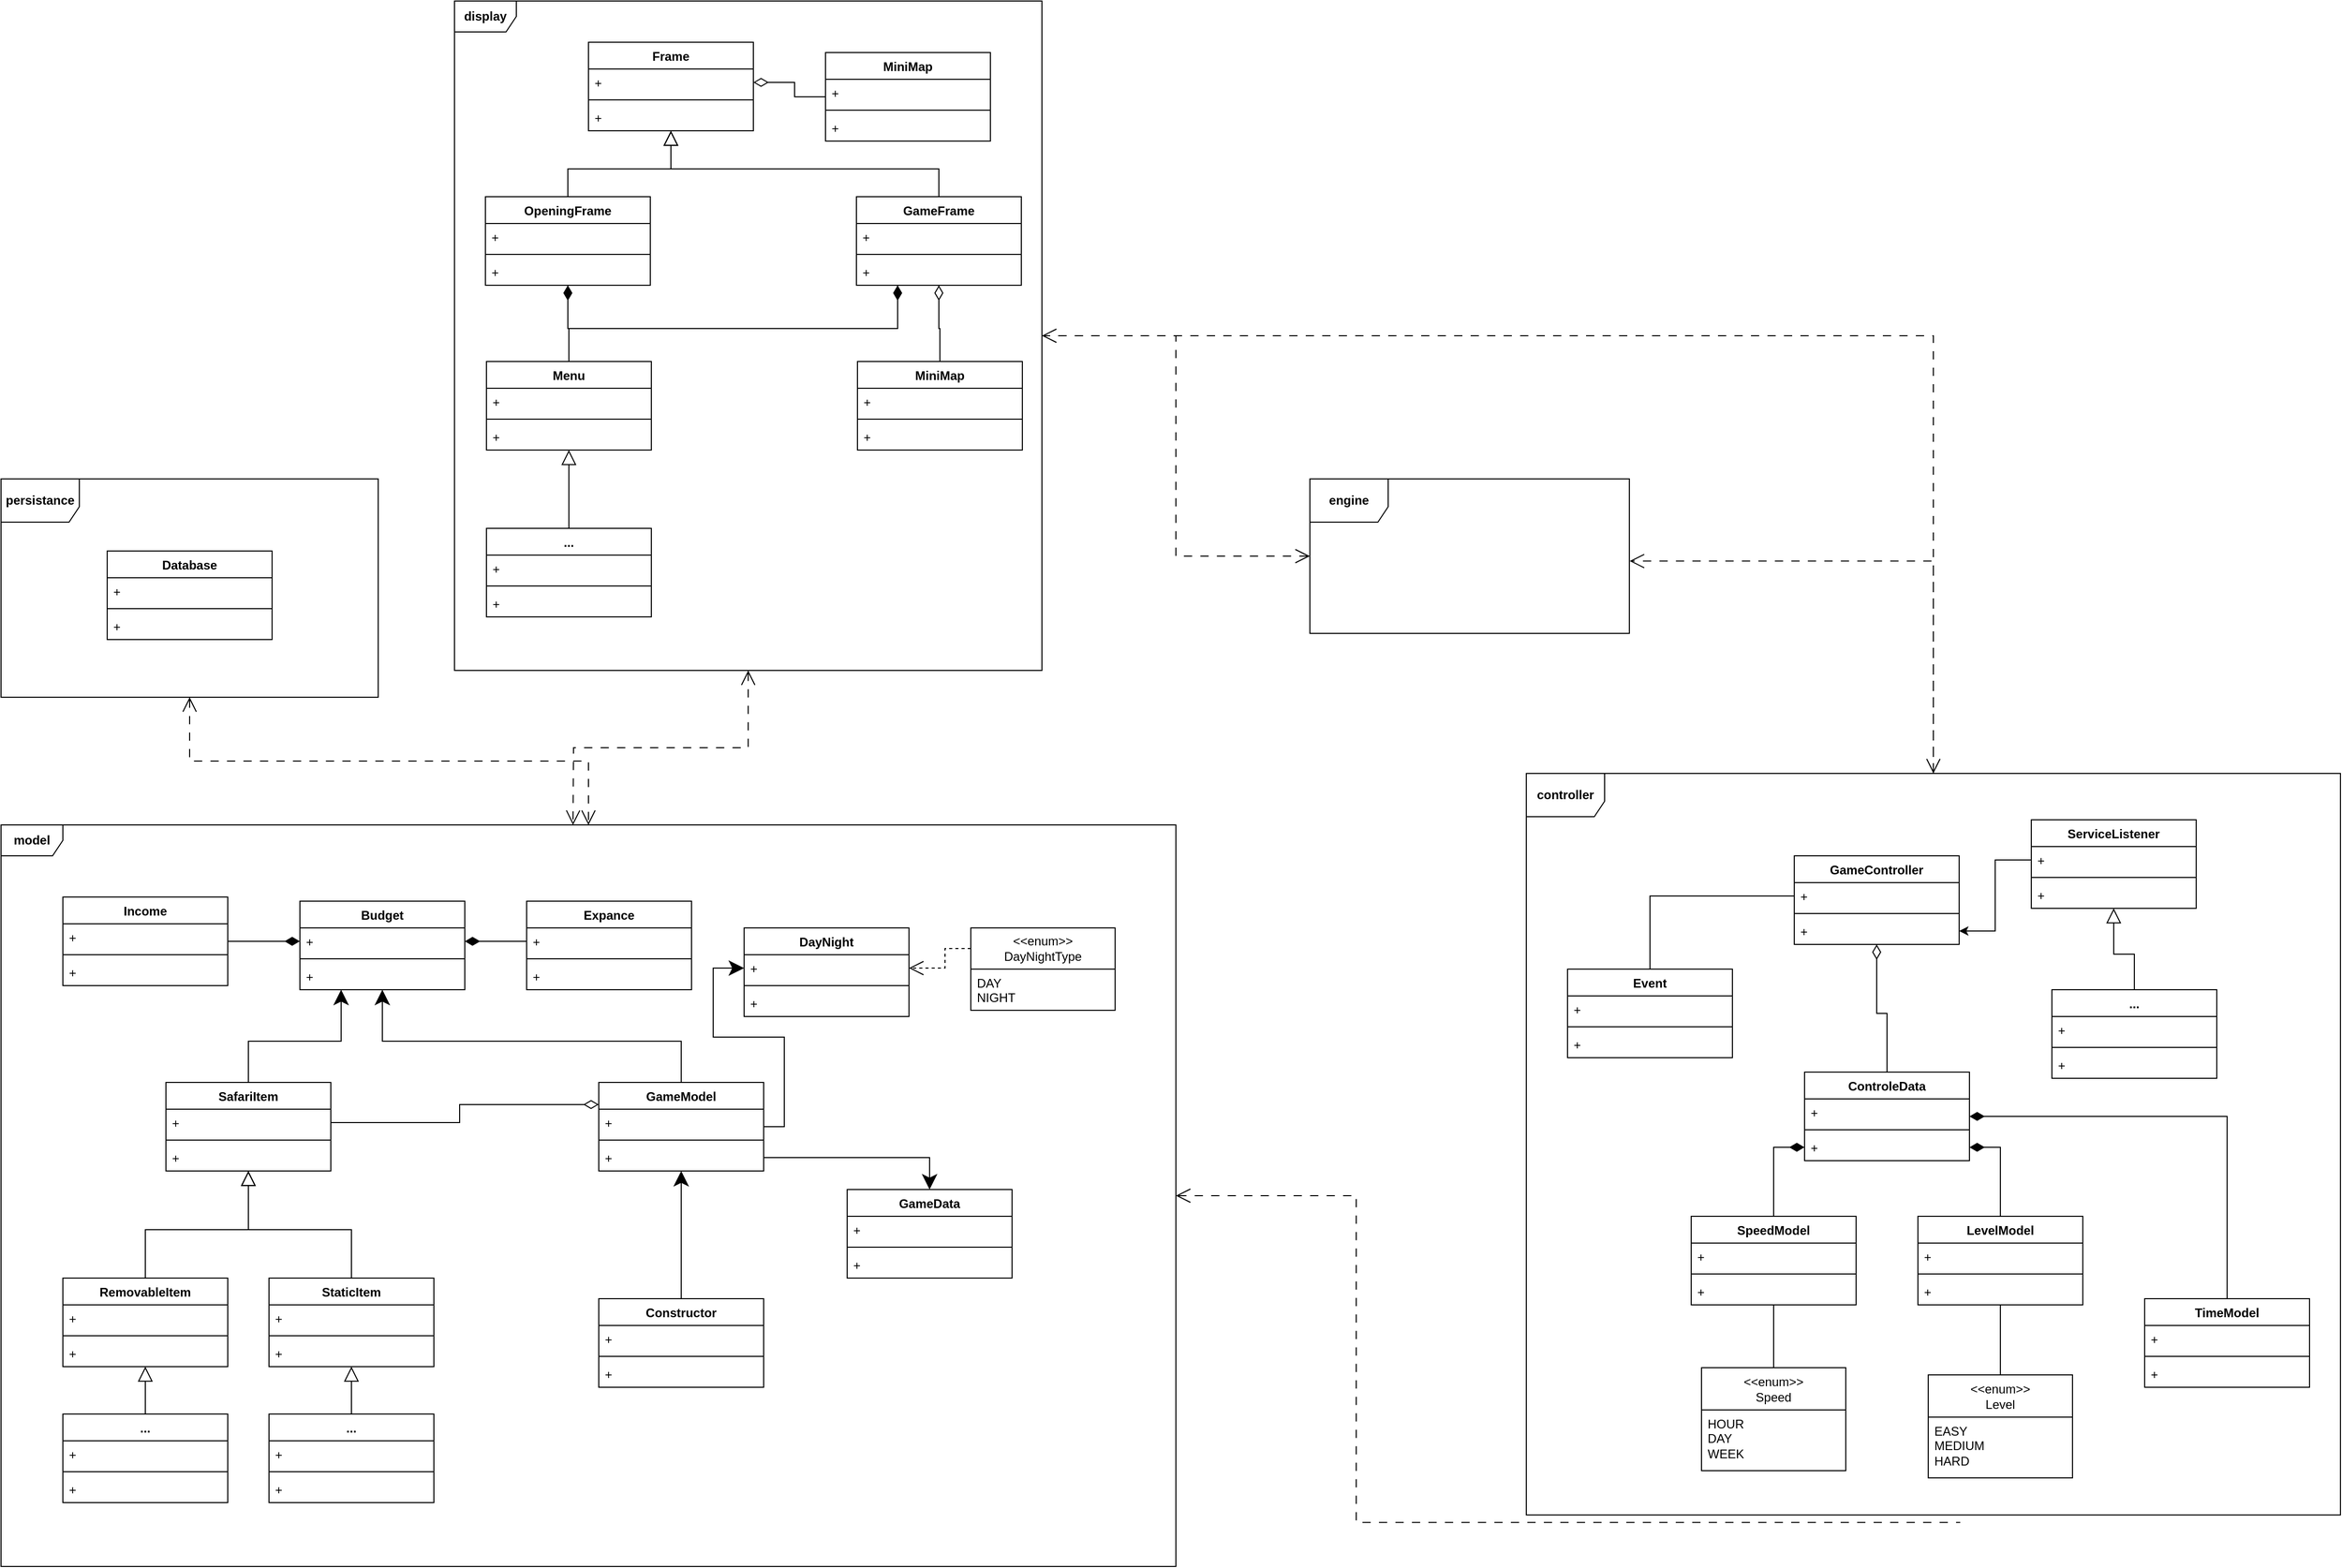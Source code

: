 <mxfile version="26.0.16">
  <diagram id="C5RBs43oDa-KdzZeNtuy" name="Page-1">
    <mxGraphModel dx="44" dy="5267" grid="1" gridSize="10" guides="1" tooltips="1" connect="1" arrows="1" fold="1" page="1" pageScale="1" pageWidth="827" pageHeight="1169" math="0" shadow="0">
      <root>
        <mxCell id="WIyWlLk6GJQsqaUBKTNV-0" />
        <mxCell id="WIyWlLk6GJQsqaUBKTNV-1" parent="WIyWlLk6GJQsqaUBKTNV-0" />
        <mxCell id="98r-ERUMEFGQZyjCw6Ib-12" style="edgeStyle=orthogonalEdgeStyle;rounded=0;orthogonalLoop=1;jettySize=auto;html=1;entryX=0.5;entryY=0;entryDx=0;entryDy=0;endArrow=none;startFill=0;startArrow=block;startSize=12;" parent="WIyWlLk6GJQsqaUBKTNV-1" source="98r-ERUMEFGQZyjCw6Ib-0" target="98r-ERUMEFGQZyjCw6Ib-7" edge="1">
          <mxGeometry relative="1" as="geometry" />
        </mxCell>
        <mxCell id="98r-ERUMEFGQZyjCw6Ib-49" style="edgeStyle=orthogonalEdgeStyle;rounded=0;orthogonalLoop=1;jettySize=auto;html=1;exitX=0.5;exitY=1;exitDx=0;exitDy=0;entryX=0.5;entryY=0;entryDx=0;entryDy=0;endArrow=none;startFill=0;startArrow=block;startSize=12;" parent="WIyWlLk6GJQsqaUBKTNV-1" source="98r-ERUMEFGQZyjCw6Ib-0" target="98r-ERUMEFGQZyjCw6Ib-45" edge="1">
          <mxGeometry relative="1" as="geometry" />
        </mxCell>
        <mxCell id="98r-ERUMEFGQZyjCw6Ib-0" value="SafariItem" style="swimlane;fontStyle=1;align=center;verticalAlign=top;childLayout=stackLayout;horizontal=1;startSize=26;horizontalStack=0;resizeParent=1;resizeParentMax=0;resizeLast=0;collapsible=1;marginBottom=0;whiteSpace=wrap;html=1;" parent="WIyWlLk6GJQsqaUBKTNV-1" vertex="1">
          <mxGeometry x="3220" y="-2430" width="160" height="86" as="geometry" />
        </mxCell>
        <mxCell id="98r-ERUMEFGQZyjCw6Ib-1" value="+" style="text;strokeColor=none;fillColor=none;align=left;verticalAlign=top;spacingLeft=4;spacingRight=4;overflow=hidden;rotatable=0;points=[[0,0.5],[1,0.5]];portConstraint=eastwest;whiteSpace=wrap;html=1;" parent="98r-ERUMEFGQZyjCw6Ib-0" vertex="1">
          <mxGeometry y="26" width="160" height="26" as="geometry" />
        </mxCell>
        <mxCell id="98r-ERUMEFGQZyjCw6Ib-2" value="" style="line;strokeWidth=1;fillColor=none;align=left;verticalAlign=middle;spacingTop=-1;spacingLeft=3;spacingRight=3;rotatable=0;labelPosition=right;points=[];portConstraint=eastwest;strokeColor=inherit;" parent="98r-ERUMEFGQZyjCw6Ib-0" vertex="1">
          <mxGeometry y="52" width="160" height="8" as="geometry" />
        </mxCell>
        <mxCell id="98r-ERUMEFGQZyjCw6Ib-3" value="+" style="text;strokeColor=none;fillColor=none;align=left;verticalAlign=top;spacingLeft=4;spacingRight=4;overflow=hidden;rotatable=0;points=[[0,0.5],[1,0.5]];portConstraint=eastwest;whiteSpace=wrap;html=1;" parent="98r-ERUMEFGQZyjCw6Ib-0" vertex="1">
          <mxGeometry y="60" width="160" height="26" as="geometry" />
        </mxCell>
        <mxCell id="98r-ERUMEFGQZyjCw6Ib-6" value="&lt;b&gt;model&lt;/b&gt;" style="shape=umlFrame;whiteSpace=wrap;html=1;pointerEvents=0;" parent="WIyWlLk6GJQsqaUBKTNV-1" vertex="1">
          <mxGeometry x="3060" y="-2680" width="1140" height="720" as="geometry" />
        </mxCell>
        <mxCell id="98r-ERUMEFGQZyjCw6Ib-60" style="edgeStyle=orthogonalEdgeStyle;rounded=0;orthogonalLoop=1;jettySize=auto;html=1;exitX=0.5;exitY=1;exitDx=0;exitDy=0;entryX=0.5;entryY=0;entryDx=0;entryDy=0;startSize=12;startArrow=block;startFill=0;endArrow=none;" parent="WIyWlLk6GJQsqaUBKTNV-1" source="98r-ERUMEFGQZyjCw6Ib-7" target="98r-ERUMEFGQZyjCw6Ib-50" edge="1">
          <mxGeometry relative="1" as="geometry" />
        </mxCell>
        <mxCell id="98r-ERUMEFGQZyjCw6Ib-7" value="StaticItem" style="swimlane;fontStyle=1;align=center;verticalAlign=top;childLayout=stackLayout;horizontal=1;startSize=26;horizontalStack=0;resizeParent=1;resizeParentMax=0;resizeLast=0;collapsible=1;marginBottom=0;whiteSpace=wrap;html=1;" parent="WIyWlLk6GJQsqaUBKTNV-1" vertex="1">
          <mxGeometry x="3320" y="-2240" width="160" height="86" as="geometry" />
        </mxCell>
        <mxCell id="98r-ERUMEFGQZyjCw6Ib-8" value="+" style="text;strokeColor=none;fillColor=none;align=left;verticalAlign=top;spacingLeft=4;spacingRight=4;overflow=hidden;rotatable=0;points=[[0,0.5],[1,0.5]];portConstraint=eastwest;whiteSpace=wrap;html=1;" parent="98r-ERUMEFGQZyjCw6Ib-7" vertex="1">
          <mxGeometry y="26" width="160" height="26" as="geometry" />
        </mxCell>
        <mxCell id="98r-ERUMEFGQZyjCw6Ib-9" value="" style="line;strokeWidth=1;fillColor=none;align=left;verticalAlign=middle;spacingTop=-1;spacingLeft=3;spacingRight=3;rotatable=0;labelPosition=right;points=[];portConstraint=eastwest;strokeColor=inherit;" parent="98r-ERUMEFGQZyjCw6Ib-7" vertex="1">
          <mxGeometry y="52" width="160" height="8" as="geometry" />
        </mxCell>
        <mxCell id="98r-ERUMEFGQZyjCw6Ib-10" value="+" style="text;strokeColor=none;fillColor=none;align=left;verticalAlign=top;spacingLeft=4;spacingRight=4;overflow=hidden;rotatable=0;points=[[0,0.5],[1,0.5]];portConstraint=eastwest;whiteSpace=wrap;html=1;" parent="98r-ERUMEFGQZyjCw6Ib-7" vertex="1">
          <mxGeometry y="60" width="160" height="26" as="geometry" />
        </mxCell>
        <mxCell id="98r-ERUMEFGQZyjCw6Ib-44" style="edgeStyle=orthogonalEdgeStyle;rounded=0;orthogonalLoop=1;jettySize=auto;html=1;exitX=0;exitY=0.25;exitDx=0;exitDy=0;entryX=1;entryY=0.5;entryDx=0;entryDy=0;dashed=1;endArrow=open;endFill=0;endSize=12;" parent="WIyWlLk6GJQsqaUBKTNV-1" source="98r-ERUMEFGQZyjCw6Ib-21" target="98r-ERUMEFGQZyjCw6Ib-26" edge="1">
          <mxGeometry relative="1" as="geometry" />
        </mxCell>
        <mxCell id="98r-ERUMEFGQZyjCw6Ib-21" value="&lt;div&gt;&amp;lt;&amp;lt;enum&amp;gt;&amp;gt;&lt;/div&gt;DayNightType" style="swimlane;fontStyle=0;childLayout=stackLayout;horizontal=1;startSize=40;fillColor=none;horizontalStack=0;resizeParent=1;resizeParentMax=0;resizeLast=0;collapsible=1;marginBottom=0;whiteSpace=wrap;html=1;" parent="WIyWlLk6GJQsqaUBKTNV-1" vertex="1">
          <mxGeometry x="4001" y="-2580" width="140" height="80" as="geometry" />
        </mxCell>
        <mxCell id="98r-ERUMEFGQZyjCw6Ib-22" value="&lt;div&gt;DAY&lt;/div&gt;&lt;div&gt;NIGHT&lt;/div&gt;" style="text;strokeColor=none;fillColor=none;align=left;verticalAlign=top;spacingLeft=4;spacingRight=4;overflow=hidden;rotatable=0;points=[[0,0.5],[1,0.5]];portConstraint=eastwest;whiteSpace=wrap;html=1;" parent="98r-ERUMEFGQZyjCw6Ib-21" vertex="1">
          <mxGeometry y="40" width="140" height="40" as="geometry" />
        </mxCell>
        <mxCell id="98r-ERUMEFGQZyjCw6Ib-25" value="DayNight" style="swimlane;fontStyle=1;align=center;verticalAlign=top;childLayout=stackLayout;horizontal=1;startSize=26;horizontalStack=0;resizeParent=1;resizeParentMax=0;resizeLast=0;collapsible=1;marginBottom=0;whiteSpace=wrap;html=1;" parent="WIyWlLk6GJQsqaUBKTNV-1" vertex="1">
          <mxGeometry x="3781" y="-2580" width="160" height="86" as="geometry" />
        </mxCell>
        <mxCell id="98r-ERUMEFGQZyjCw6Ib-26" value="+" style="text;strokeColor=none;fillColor=none;align=left;verticalAlign=top;spacingLeft=4;spacingRight=4;overflow=hidden;rotatable=0;points=[[0,0.5],[1,0.5]];portConstraint=eastwest;whiteSpace=wrap;html=1;" parent="98r-ERUMEFGQZyjCw6Ib-25" vertex="1">
          <mxGeometry y="26" width="160" height="26" as="geometry" />
        </mxCell>
        <mxCell id="98r-ERUMEFGQZyjCw6Ib-27" value="" style="line;strokeWidth=1;fillColor=none;align=left;verticalAlign=middle;spacingTop=-1;spacingLeft=3;spacingRight=3;rotatable=0;labelPosition=right;points=[];portConstraint=eastwest;strokeColor=inherit;" parent="98r-ERUMEFGQZyjCw6Ib-25" vertex="1">
          <mxGeometry y="52" width="160" height="8" as="geometry" />
        </mxCell>
        <mxCell id="98r-ERUMEFGQZyjCw6Ib-28" value="+" style="text;strokeColor=none;fillColor=none;align=left;verticalAlign=top;spacingLeft=4;spacingRight=4;overflow=hidden;rotatable=0;points=[[0,0.5],[1,0.5]];portConstraint=eastwest;whiteSpace=wrap;html=1;" parent="98r-ERUMEFGQZyjCw6Ib-25" vertex="1">
          <mxGeometry y="60" width="160" height="26" as="geometry" />
        </mxCell>
        <mxCell id="98r-ERUMEFGQZyjCw6Ib-80" style="edgeStyle=orthogonalEdgeStyle;rounded=0;orthogonalLoop=1;jettySize=auto;html=1;exitX=0.5;exitY=1;exitDx=0;exitDy=0;entryX=0.5;entryY=0;entryDx=0;entryDy=0;endSize=12;endArrow=none;startFill=1;startArrow=classic;startSize=12;" parent="WIyWlLk6GJQsqaUBKTNV-1" source="98r-ERUMEFGQZyjCw6Ib-29" target="98r-ERUMEFGQZyjCw6Ib-71" edge="1">
          <mxGeometry relative="1" as="geometry" />
        </mxCell>
        <mxCell id="98r-ERUMEFGQZyjCw6Ib-83" style="edgeStyle=orthogonalEdgeStyle;rounded=0;orthogonalLoop=1;jettySize=auto;html=1;exitX=0.25;exitY=1;exitDx=0;exitDy=0;entryX=0.5;entryY=0;entryDx=0;entryDy=0;endArrow=none;startFill=1;startArrow=classic;startSize=12;" parent="WIyWlLk6GJQsqaUBKTNV-1" source="98r-ERUMEFGQZyjCw6Ib-29" target="98r-ERUMEFGQZyjCw6Ib-0" edge="1">
          <mxGeometry relative="1" as="geometry" />
        </mxCell>
        <mxCell id="98r-ERUMEFGQZyjCw6Ib-29" value="Budget&lt;span style=&quot;color: rgba(0, 0, 0, 0); font-family: monospace; font-size: 0px; font-weight: 400; text-align: start; text-wrap-mode: nowrap;&quot;&gt;%3CmxGraphModel%3E%3Croot%3E%3CmxCell%20id%3D%220%22%2F%3E%3CmxCell%20id%3D%221%22%20parent%3D%220%22%2F%3E%3CmxCell%20id%3D%222%22%20value%3D%22DayNight%22%20style%3D%22swimlane%3BfontStyle%3D1%3Balign%3Dcenter%3BverticalAlign%3Dtop%3BchildLayout%3DstackLayout%3Bhorizontal%3D1%3BstartSize%3D26%3BhorizontalStack%3D0%3BresizeParent%3D1%3BresizeParentMax%3D0%3BresizeLast%3D0%3Bcollapsible%3D1%3BmarginBottom%3D0%3BwhiteSpace%3Dwrap%3Bhtml%3D1%3B%22%20vertex%3D%221%22%20parent%3D%221%22%3E%3CmxGeometry%20x%3D%22660%22%20y%3D%22210%22%20width%3D%22160%22%20height%3D%2286%22%20as%3D%22geometry%22%2F%3E%3C%2FmxCell%3E%3CmxCell%20id%3D%223%22%20value%3D%22%2B%22%20style%3D%22text%3BstrokeColor%3Dnone%3BfillColor%3Dnone%3Balign%3Dleft%3BverticalAlign%3Dtop%3BspacingLeft%3D4%3BspacingRight%3D4%3Boverflow%3Dhidden%3Brotatable%3D0%3Bpoints%3D%5B%5B0%2C0.5%5D%2C%5B1%2C0.5%5D%5D%3BportConstraint%3Deastwest%3BwhiteSpace%3Dwrap%3Bhtml%3D1%3B%22%20vertex%3D%221%22%20parent%3D%222%22%3E%3CmxGeometry%20y%3D%2226%22%20width%3D%22160%22%20height%3D%2226%22%20as%3D%22geometry%22%2F%3E%3C%2FmxCell%3E%3CmxCell%20id%3D%224%22%20value%3D%22%22%20style%3D%22line%3BstrokeWidth%3D1%3BfillColor%3Dnone%3Balign%3Dleft%3BverticalAlign%3Dmiddle%3BspacingTop%3D-1%3BspacingLeft%3D3%3BspacingRight%3D3%3Brotatable%3D0%3BlabelPosition%3Dright%3Bpoints%3D%5B%5D%3BportConstraint%3Deastwest%3BstrokeColor%3Dinherit%3B%22%20vertex%3D%221%22%20parent%3D%222%22%3E%3CmxGeometry%20y%3D%2252%22%20width%3D%22160%22%20height%3D%228%22%20as%3D%22geometry%22%2F%3E%3C%2FmxCell%3E%3CmxCell%20id%3D%225%22%20value%3D%22%2B%22%20style%3D%22text%3BstrokeColor%3Dnone%3BfillColor%3Dnone%3Balign%3Dleft%3BverticalAlign%3Dtop%3BspacingLeft%3D4%3BspacingRight%3D4%3Boverflow%3Dhidden%3Brotatable%3D0%3Bpoints%3D%5B%5B0%2C0.5%5D%2C%5B1%2C0.5%5D%5D%3BportConstraint%3Deastwest%3BwhiteSpace%3Dwrap%3Bhtml%3D1%3B%22%20vertex%3D%221%22%20parent%3D%222%22%3E%3CmxGeometry%20y%3D%2260%22%20width%3D%22160%22%20height%3D%2226%22%20as%3D%22geometry%22%2F%3E%3C%2FmxCell%3E%3C%2Froot%3E%3C%2FmxGraphModel%3E&lt;/span&gt;&lt;span style=&quot;color: rgba(0, 0, 0, 0); font-family: monospace; font-size: 0px; font-weight: 400; text-align: start; text-wrap-mode: nowrap;&quot;&gt;%3CmxGraphModel%3E%3Croot%3E%3CmxCell%20id%3D%220%22%2F%3E%3CmxCell%20id%3D%221%22%20parent%3D%220%22%2F%3E%3CmxCell%20id%3D%222%22%20value%3D%22DayNight%22%20style%3D%22swimlane%3BfontStyle%3D1%3Balign%3Dcenter%3BverticalAlign%3Dtop%3BchildLayout%3DstackLayout%3Bhorizontal%3D1%3BstartSize%3D26%3BhorizontalStack%3D0%3BresizeParent%3D1%3BresizeParentMax%3D0%3BresizeLast%3D0%3Bcollapsible%3D1%3BmarginBottom%3D0%3BwhiteSpace%3Dwrap%3Bhtml%3D1%3B%22%20vertex%3D%221%22%20parent%3D%221%22%3E%3CmxGeometry%20x%3D%22660%22%20y%3D%22210%22%20width%3D%22160%22%20height%3D%2286%22%20as%3D%22geometry%22%2F%3E%3C%2FmxCell%3E%3CmxCell%20id%3D%223%22%20value%3D%22%2B%22%20style%3D%22text%3BstrokeColor%3Dnone%3BfillColor%3Dnone%3Balign%3Dleft%3BverticalAlign%3Dtop%3BspacingLeft%3D4%3BspacingRight%3D4%3Boverflow%3Dhidden%3Brotatable%3D0%3Bpoints%3D%5B%5B0%2C0.5%5D%2C%5B1%2C0.5%5D%5D%3BportConstraint%3Deastwest%3BwhiteSpace%3Dwrap%3Bhtml%3D1%3B%22%20vertex%3D%221%22%20parent%3D%222%22%3E%3CmxGeometry%20y%3D%2226%22%20width%3D%22160%22%20height%3D%2226%22%20as%3D%22geometry%22%2F%3E%3C%2FmxCell%3E%3CmxCell%20id%3D%224%22%20value%3D%22%22%20style%3D%22line%3BstrokeWidth%3D1%3BfillColor%3Dnone%3Balign%3Dleft%3BverticalAlign%3Dmiddle%3BspacingTop%3D-1%3BspacingLeft%3D3%3BspacingRight%3D3%3Brotatable%3D0%3BlabelPosition%3Dright%3Bpoints%3D%5B%5D%3BportConstraint%3Deastwest%3BstrokeColor%3Dinherit%3B%22%20vertex%3D%221%22%20parent%3D%222%22%3E%3CmxGeometry%20y%3D%2252%22%20width%3D%22160%22%20height%3D%228%22%20as%3D%22geometry%22%2F%3E%3C%2FmxCell%3E%3CmxCell%20id%3D%225%22%20value%3D%22%2B%22%20style%3D%22text%3BstrokeColor%3Dnone%3BfillColor%3Dnone%3Balign%3Dleft%3BverticalAlign%3Dtop%3BspacingLeft%3D4%3BspacingRight%3D4%3Boverflow%3Dhidden%3Brotatable%3D0%3Bpoints%3D%5B%5B0%2C0.5%5D%2C%5B1%2C0.5%5D%5D%3BportConstraint%3Deastwest%3BwhiteSpace%3Dwrap%3Bhtml%3D1%3B%22%20vertex%3D%221%22%20parent%3D%222%22%3E%3CmxGeometry%20y%3D%2260%22%20width%3D%22160%22%20height%3D%2226%22%20as%3D%22geometry%22%2F%3E%3C%2FmxCell%3E%3C%2Froot%3E%3C%2FmxGraphModel%3E&lt;/span&gt;" style="swimlane;fontStyle=1;align=center;verticalAlign=top;childLayout=stackLayout;horizontal=1;startSize=26;horizontalStack=0;resizeParent=1;resizeParentMax=0;resizeLast=0;collapsible=1;marginBottom=0;whiteSpace=wrap;html=1;" parent="WIyWlLk6GJQsqaUBKTNV-1" vertex="1">
          <mxGeometry x="3350" y="-2606" width="160" height="86" as="geometry" />
        </mxCell>
        <mxCell id="98r-ERUMEFGQZyjCw6Ib-30" value="+" style="text;strokeColor=none;fillColor=none;align=left;verticalAlign=top;spacingLeft=4;spacingRight=4;overflow=hidden;rotatable=0;points=[[0,0.5],[1,0.5]];portConstraint=eastwest;whiteSpace=wrap;html=1;" parent="98r-ERUMEFGQZyjCw6Ib-29" vertex="1">
          <mxGeometry y="26" width="160" height="26" as="geometry" />
        </mxCell>
        <mxCell id="98r-ERUMEFGQZyjCw6Ib-31" value="" style="line;strokeWidth=1;fillColor=none;align=left;verticalAlign=middle;spacingTop=-1;spacingLeft=3;spacingRight=3;rotatable=0;labelPosition=right;points=[];portConstraint=eastwest;strokeColor=inherit;" parent="98r-ERUMEFGQZyjCw6Ib-29" vertex="1">
          <mxGeometry y="52" width="160" height="8" as="geometry" />
        </mxCell>
        <mxCell id="98r-ERUMEFGQZyjCw6Ib-32" value="+" style="text;strokeColor=none;fillColor=none;align=left;verticalAlign=top;spacingLeft=4;spacingRight=4;overflow=hidden;rotatable=0;points=[[0,0.5],[1,0.5]];portConstraint=eastwest;whiteSpace=wrap;html=1;" parent="98r-ERUMEFGQZyjCw6Ib-29" vertex="1">
          <mxGeometry y="60" width="160" height="26" as="geometry" />
        </mxCell>
        <mxCell id="98r-ERUMEFGQZyjCw6Ib-33" value="Expance" style="swimlane;fontStyle=1;align=center;verticalAlign=top;childLayout=stackLayout;horizontal=1;startSize=26;horizontalStack=0;resizeParent=1;resizeParentMax=0;resizeLast=0;collapsible=1;marginBottom=0;whiteSpace=wrap;html=1;" parent="WIyWlLk6GJQsqaUBKTNV-1" vertex="1">
          <mxGeometry x="3570" y="-2606" width="160" height="86" as="geometry" />
        </mxCell>
        <mxCell id="98r-ERUMEFGQZyjCw6Ib-34" value="+" style="text;strokeColor=none;fillColor=none;align=left;verticalAlign=top;spacingLeft=4;spacingRight=4;overflow=hidden;rotatable=0;points=[[0,0.5],[1,0.5]];portConstraint=eastwest;whiteSpace=wrap;html=1;" parent="98r-ERUMEFGQZyjCw6Ib-33" vertex="1">
          <mxGeometry y="26" width="160" height="26" as="geometry" />
        </mxCell>
        <mxCell id="98r-ERUMEFGQZyjCw6Ib-35" value="" style="line;strokeWidth=1;fillColor=none;align=left;verticalAlign=middle;spacingTop=-1;spacingLeft=3;spacingRight=3;rotatable=0;labelPosition=right;points=[];portConstraint=eastwest;strokeColor=inherit;" parent="98r-ERUMEFGQZyjCw6Ib-33" vertex="1">
          <mxGeometry y="52" width="160" height="8" as="geometry" />
        </mxCell>
        <mxCell id="98r-ERUMEFGQZyjCw6Ib-36" value="+" style="text;strokeColor=none;fillColor=none;align=left;verticalAlign=top;spacingLeft=4;spacingRight=4;overflow=hidden;rotatable=0;points=[[0,0.5],[1,0.5]];portConstraint=eastwest;whiteSpace=wrap;html=1;" parent="98r-ERUMEFGQZyjCw6Ib-33" vertex="1">
          <mxGeometry y="60" width="160" height="26" as="geometry" />
        </mxCell>
        <mxCell id="98r-ERUMEFGQZyjCw6Ib-42" style="edgeStyle=orthogonalEdgeStyle;rounded=0;orthogonalLoop=1;jettySize=auto;html=1;exitX=1;exitY=0.5;exitDx=0;exitDy=0;entryX=0;entryY=0.5;entryDx=0;entryDy=0;endArrow=diamondThin;endFill=1;endSize=12;" parent="WIyWlLk6GJQsqaUBKTNV-1" source="98r-ERUMEFGQZyjCw6Ib-37" target="98r-ERUMEFGQZyjCw6Ib-30" edge="1">
          <mxGeometry relative="1" as="geometry" />
        </mxCell>
        <mxCell id="98r-ERUMEFGQZyjCw6Ib-37" value="Income" style="swimlane;fontStyle=1;align=center;verticalAlign=top;childLayout=stackLayout;horizontal=1;startSize=26;horizontalStack=0;resizeParent=1;resizeParentMax=0;resizeLast=0;collapsible=1;marginBottom=0;whiteSpace=wrap;html=1;" parent="WIyWlLk6GJQsqaUBKTNV-1" vertex="1">
          <mxGeometry x="3120" y="-2610" width="160" height="86" as="geometry" />
        </mxCell>
        <mxCell id="98r-ERUMEFGQZyjCw6Ib-38" value="+" style="text;strokeColor=none;fillColor=none;align=left;verticalAlign=top;spacingLeft=4;spacingRight=4;overflow=hidden;rotatable=0;points=[[0,0.5],[1,0.5]];portConstraint=eastwest;whiteSpace=wrap;html=1;" parent="98r-ERUMEFGQZyjCw6Ib-37" vertex="1">
          <mxGeometry y="26" width="160" height="26" as="geometry" />
        </mxCell>
        <mxCell id="98r-ERUMEFGQZyjCw6Ib-39" value="" style="line;strokeWidth=1;fillColor=none;align=left;verticalAlign=middle;spacingTop=-1;spacingLeft=3;spacingRight=3;rotatable=0;labelPosition=right;points=[];portConstraint=eastwest;strokeColor=inherit;" parent="98r-ERUMEFGQZyjCw6Ib-37" vertex="1">
          <mxGeometry y="52" width="160" height="8" as="geometry" />
        </mxCell>
        <mxCell id="98r-ERUMEFGQZyjCw6Ib-40" value="+" style="text;strokeColor=none;fillColor=none;align=left;verticalAlign=top;spacingLeft=4;spacingRight=4;overflow=hidden;rotatable=0;points=[[0,0.5],[1,0.5]];portConstraint=eastwest;whiteSpace=wrap;html=1;" parent="98r-ERUMEFGQZyjCw6Ib-37" vertex="1">
          <mxGeometry y="60" width="160" height="26" as="geometry" />
        </mxCell>
        <mxCell id="98r-ERUMEFGQZyjCw6Ib-43" style="edgeStyle=orthogonalEdgeStyle;rounded=0;orthogonalLoop=1;jettySize=auto;html=1;exitX=0;exitY=0.5;exitDx=0;exitDy=0;entryX=1;entryY=0.5;entryDx=0;entryDy=0;endArrow=diamondThin;endFill=1;endSize=12;" parent="WIyWlLk6GJQsqaUBKTNV-1" source="98r-ERUMEFGQZyjCw6Ib-34" target="98r-ERUMEFGQZyjCw6Ib-30" edge="1">
          <mxGeometry relative="1" as="geometry" />
        </mxCell>
        <mxCell id="98r-ERUMEFGQZyjCw6Ib-61" style="edgeStyle=orthogonalEdgeStyle;rounded=0;orthogonalLoop=1;jettySize=auto;html=1;exitX=0.5;exitY=1;exitDx=0;exitDy=0;entryX=0.5;entryY=0;entryDx=0;entryDy=0;startArrow=block;startFill=0;startSize=12;endArrow=none;" parent="WIyWlLk6GJQsqaUBKTNV-1" source="98r-ERUMEFGQZyjCw6Ib-45" target="98r-ERUMEFGQZyjCw6Ib-54" edge="1">
          <mxGeometry relative="1" as="geometry" />
        </mxCell>
        <mxCell id="98r-ERUMEFGQZyjCw6Ib-45" value="RemovableItem" style="swimlane;fontStyle=1;align=center;verticalAlign=top;childLayout=stackLayout;horizontal=1;startSize=26;horizontalStack=0;resizeParent=1;resizeParentMax=0;resizeLast=0;collapsible=1;marginBottom=0;whiteSpace=wrap;html=1;" parent="WIyWlLk6GJQsqaUBKTNV-1" vertex="1">
          <mxGeometry x="3120" y="-2240" width="160" height="86" as="geometry" />
        </mxCell>
        <mxCell id="98r-ERUMEFGQZyjCw6Ib-46" value="+" style="text;strokeColor=none;fillColor=none;align=left;verticalAlign=top;spacingLeft=4;spacingRight=4;overflow=hidden;rotatable=0;points=[[0,0.5],[1,0.5]];portConstraint=eastwest;whiteSpace=wrap;html=1;" parent="98r-ERUMEFGQZyjCw6Ib-45" vertex="1">
          <mxGeometry y="26" width="160" height="26" as="geometry" />
        </mxCell>
        <mxCell id="98r-ERUMEFGQZyjCw6Ib-47" value="" style="line;strokeWidth=1;fillColor=none;align=left;verticalAlign=middle;spacingTop=-1;spacingLeft=3;spacingRight=3;rotatable=0;labelPosition=right;points=[];portConstraint=eastwest;strokeColor=inherit;" parent="98r-ERUMEFGQZyjCw6Ib-45" vertex="1">
          <mxGeometry y="52" width="160" height="8" as="geometry" />
        </mxCell>
        <mxCell id="98r-ERUMEFGQZyjCw6Ib-48" value="+" style="text;strokeColor=none;fillColor=none;align=left;verticalAlign=top;spacingLeft=4;spacingRight=4;overflow=hidden;rotatable=0;points=[[0,0.5],[1,0.5]];portConstraint=eastwest;whiteSpace=wrap;html=1;" parent="98r-ERUMEFGQZyjCw6Ib-45" vertex="1">
          <mxGeometry y="60" width="160" height="26" as="geometry" />
        </mxCell>
        <mxCell id="98r-ERUMEFGQZyjCw6Ib-50" value="..." style="swimlane;fontStyle=1;align=center;verticalAlign=top;childLayout=stackLayout;horizontal=1;startSize=26;horizontalStack=0;resizeParent=1;resizeParentMax=0;resizeLast=0;collapsible=1;marginBottom=0;whiteSpace=wrap;html=1;" parent="WIyWlLk6GJQsqaUBKTNV-1" vertex="1">
          <mxGeometry x="3320" y="-2108" width="160" height="86" as="geometry" />
        </mxCell>
        <mxCell id="98r-ERUMEFGQZyjCw6Ib-51" value="+" style="text;strokeColor=none;fillColor=none;align=left;verticalAlign=top;spacingLeft=4;spacingRight=4;overflow=hidden;rotatable=0;points=[[0,0.5],[1,0.5]];portConstraint=eastwest;whiteSpace=wrap;html=1;" parent="98r-ERUMEFGQZyjCw6Ib-50" vertex="1">
          <mxGeometry y="26" width="160" height="26" as="geometry" />
        </mxCell>
        <mxCell id="98r-ERUMEFGQZyjCw6Ib-52" value="" style="line;strokeWidth=1;fillColor=none;align=left;verticalAlign=middle;spacingTop=-1;spacingLeft=3;spacingRight=3;rotatable=0;labelPosition=right;points=[];portConstraint=eastwest;strokeColor=inherit;" parent="98r-ERUMEFGQZyjCw6Ib-50" vertex="1">
          <mxGeometry y="52" width="160" height="8" as="geometry" />
        </mxCell>
        <mxCell id="98r-ERUMEFGQZyjCw6Ib-53" value="+" style="text;strokeColor=none;fillColor=none;align=left;verticalAlign=top;spacingLeft=4;spacingRight=4;overflow=hidden;rotatable=0;points=[[0,0.5],[1,0.5]];portConstraint=eastwest;whiteSpace=wrap;html=1;" parent="98r-ERUMEFGQZyjCw6Ib-50" vertex="1">
          <mxGeometry y="60" width="160" height="26" as="geometry" />
        </mxCell>
        <mxCell id="98r-ERUMEFGQZyjCw6Ib-54" value="..." style="swimlane;fontStyle=1;align=center;verticalAlign=top;childLayout=stackLayout;horizontal=1;startSize=26;horizontalStack=0;resizeParent=1;resizeParentMax=0;resizeLast=0;collapsible=1;marginBottom=0;whiteSpace=wrap;html=1;" parent="WIyWlLk6GJQsqaUBKTNV-1" vertex="1">
          <mxGeometry x="3120" y="-2108" width="160" height="86" as="geometry" />
        </mxCell>
        <mxCell id="98r-ERUMEFGQZyjCw6Ib-55" value="+" style="text;strokeColor=none;fillColor=none;align=left;verticalAlign=top;spacingLeft=4;spacingRight=4;overflow=hidden;rotatable=0;points=[[0,0.5],[1,0.5]];portConstraint=eastwest;whiteSpace=wrap;html=1;" parent="98r-ERUMEFGQZyjCw6Ib-54" vertex="1">
          <mxGeometry y="26" width="160" height="26" as="geometry" />
        </mxCell>
        <mxCell id="98r-ERUMEFGQZyjCw6Ib-56" value="" style="line;strokeWidth=1;fillColor=none;align=left;verticalAlign=middle;spacingTop=-1;spacingLeft=3;spacingRight=3;rotatable=0;labelPosition=right;points=[];portConstraint=eastwest;strokeColor=inherit;" parent="98r-ERUMEFGQZyjCw6Ib-54" vertex="1">
          <mxGeometry y="52" width="160" height="8" as="geometry" />
        </mxCell>
        <mxCell id="98r-ERUMEFGQZyjCw6Ib-57" value="+" style="text;strokeColor=none;fillColor=none;align=left;verticalAlign=top;spacingLeft=4;spacingRight=4;overflow=hidden;rotatable=0;points=[[0,0.5],[1,0.5]];portConstraint=eastwest;whiteSpace=wrap;html=1;" parent="98r-ERUMEFGQZyjCw6Ib-54" vertex="1">
          <mxGeometry y="60" width="160" height="26" as="geometry" />
        </mxCell>
        <mxCell id="98r-ERUMEFGQZyjCw6Ib-62" value="Constructor" style="swimlane;fontStyle=1;align=center;verticalAlign=top;childLayout=stackLayout;horizontal=1;startSize=26;horizontalStack=0;resizeParent=1;resizeParentMax=0;resizeLast=0;collapsible=1;marginBottom=0;whiteSpace=wrap;html=1;" parent="WIyWlLk6GJQsqaUBKTNV-1" vertex="1">
          <mxGeometry x="3640" y="-2220" width="160" height="86" as="geometry" />
        </mxCell>
        <mxCell id="98r-ERUMEFGQZyjCw6Ib-63" value="+" style="text;strokeColor=none;fillColor=none;align=left;verticalAlign=top;spacingLeft=4;spacingRight=4;overflow=hidden;rotatable=0;points=[[0,0.5],[1,0.5]];portConstraint=eastwest;whiteSpace=wrap;html=1;" parent="98r-ERUMEFGQZyjCw6Ib-62" vertex="1">
          <mxGeometry y="26" width="160" height="26" as="geometry" />
        </mxCell>
        <mxCell id="98r-ERUMEFGQZyjCw6Ib-64" value="" style="line;strokeWidth=1;fillColor=none;align=left;verticalAlign=middle;spacingTop=-1;spacingLeft=3;spacingRight=3;rotatable=0;labelPosition=right;points=[];portConstraint=eastwest;strokeColor=inherit;" parent="98r-ERUMEFGQZyjCw6Ib-62" vertex="1">
          <mxGeometry y="52" width="160" height="8" as="geometry" />
        </mxCell>
        <mxCell id="98r-ERUMEFGQZyjCw6Ib-65" value="+" style="text;strokeColor=none;fillColor=none;align=left;verticalAlign=top;spacingLeft=4;spacingRight=4;overflow=hidden;rotatable=0;points=[[0,0.5],[1,0.5]];portConstraint=eastwest;whiteSpace=wrap;html=1;" parent="98r-ERUMEFGQZyjCw6Ib-62" vertex="1">
          <mxGeometry y="60" width="160" height="26" as="geometry" />
        </mxCell>
        <mxCell id="98r-ERUMEFGQZyjCw6Ib-66" value="GameData" style="swimlane;fontStyle=1;align=center;verticalAlign=top;childLayout=stackLayout;horizontal=1;startSize=26;horizontalStack=0;resizeParent=1;resizeParentMax=0;resizeLast=0;collapsible=1;marginBottom=0;whiteSpace=wrap;html=1;" parent="WIyWlLk6GJQsqaUBKTNV-1" vertex="1">
          <mxGeometry x="3881" y="-2326" width="160" height="86" as="geometry" />
        </mxCell>
        <mxCell id="98r-ERUMEFGQZyjCw6Ib-67" value="+" style="text;strokeColor=none;fillColor=none;align=left;verticalAlign=top;spacingLeft=4;spacingRight=4;overflow=hidden;rotatable=0;points=[[0,0.5],[1,0.5]];portConstraint=eastwest;whiteSpace=wrap;html=1;" parent="98r-ERUMEFGQZyjCw6Ib-66" vertex="1">
          <mxGeometry y="26" width="160" height="26" as="geometry" />
        </mxCell>
        <mxCell id="98r-ERUMEFGQZyjCw6Ib-68" value="" style="line;strokeWidth=1;fillColor=none;align=left;verticalAlign=middle;spacingTop=-1;spacingLeft=3;spacingRight=3;rotatable=0;labelPosition=right;points=[];portConstraint=eastwest;strokeColor=inherit;" parent="98r-ERUMEFGQZyjCw6Ib-66" vertex="1">
          <mxGeometry y="52" width="160" height="8" as="geometry" />
        </mxCell>
        <mxCell id="98r-ERUMEFGQZyjCw6Ib-69" value="+" style="text;strokeColor=none;fillColor=none;align=left;verticalAlign=top;spacingLeft=4;spacingRight=4;overflow=hidden;rotatable=0;points=[[0,0.5],[1,0.5]];portConstraint=eastwest;whiteSpace=wrap;html=1;" parent="98r-ERUMEFGQZyjCw6Ib-66" vertex="1">
          <mxGeometry y="60" width="160" height="26" as="geometry" />
        </mxCell>
        <mxCell id="98r-ERUMEFGQZyjCw6Ib-75" style="edgeStyle=orthogonalEdgeStyle;rounded=0;orthogonalLoop=1;jettySize=auto;html=1;exitX=0.5;exitY=1;exitDx=0;exitDy=0;entryX=0.5;entryY=0;entryDx=0;entryDy=0;endArrow=none;endFill=1;startSize=12;endSize=12;startFill=1;startArrow=classic;" parent="WIyWlLk6GJQsqaUBKTNV-1" source="98r-ERUMEFGQZyjCw6Ib-71" target="98r-ERUMEFGQZyjCw6Ib-62" edge="1">
          <mxGeometry relative="1" as="geometry" />
        </mxCell>
        <mxCell id="98r-ERUMEFGQZyjCw6Ib-78" style="edgeStyle=orthogonalEdgeStyle;rounded=0;orthogonalLoop=1;jettySize=auto;html=1;exitX=1;exitY=0.5;exitDx=0;exitDy=0;entryX=0;entryY=0.5;entryDx=0;entryDy=0;endSize=12;" parent="WIyWlLk6GJQsqaUBKTNV-1" source="98r-ERUMEFGQZyjCw6Ib-71" target="98r-ERUMEFGQZyjCw6Ib-26" edge="1">
          <mxGeometry relative="1" as="geometry" />
        </mxCell>
        <mxCell id="98r-ERUMEFGQZyjCw6Ib-81" style="edgeStyle=orthogonalEdgeStyle;rounded=0;orthogonalLoop=1;jettySize=auto;html=1;exitX=0;exitY=0.25;exitDx=0;exitDy=0;entryX=1;entryY=0.5;entryDx=0;entryDy=0;startArrow=diamondThin;startFill=0;endArrow=none;startSize=12;" parent="WIyWlLk6GJQsqaUBKTNV-1" source="98r-ERUMEFGQZyjCw6Ib-71" target="98r-ERUMEFGQZyjCw6Ib-1" edge="1">
          <mxGeometry relative="1" as="geometry" />
        </mxCell>
        <mxCell id="98r-ERUMEFGQZyjCw6Ib-71" value="GameModel" style="swimlane;fontStyle=1;align=center;verticalAlign=top;childLayout=stackLayout;horizontal=1;startSize=26;horizontalStack=0;resizeParent=1;resizeParentMax=0;resizeLast=0;collapsible=1;marginBottom=0;whiteSpace=wrap;html=1;" parent="WIyWlLk6GJQsqaUBKTNV-1" vertex="1">
          <mxGeometry x="3640" y="-2430" width="160" height="86" as="geometry" />
        </mxCell>
        <mxCell id="98r-ERUMEFGQZyjCw6Ib-72" value="+" style="text;strokeColor=none;fillColor=none;align=left;verticalAlign=top;spacingLeft=4;spacingRight=4;overflow=hidden;rotatable=0;points=[[0,0.5],[1,0.5]];portConstraint=eastwest;whiteSpace=wrap;html=1;" parent="98r-ERUMEFGQZyjCw6Ib-71" vertex="1">
          <mxGeometry y="26" width="160" height="26" as="geometry" />
        </mxCell>
        <mxCell id="98r-ERUMEFGQZyjCw6Ib-73" value="" style="line;strokeWidth=1;fillColor=none;align=left;verticalAlign=middle;spacingTop=-1;spacingLeft=3;spacingRight=3;rotatable=0;labelPosition=right;points=[];portConstraint=eastwest;strokeColor=inherit;" parent="98r-ERUMEFGQZyjCw6Ib-71" vertex="1">
          <mxGeometry y="52" width="160" height="8" as="geometry" />
        </mxCell>
        <mxCell id="98r-ERUMEFGQZyjCw6Ib-74" value="+" style="text;strokeColor=none;fillColor=none;align=left;verticalAlign=top;spacingLeft=4;spacingRight=4;overflow=hidden;rotatable=0;points=[[0,0.5],[1,0.5]];portConstraint=eastwest;whiteSpace=wrap;html=1;" parent="98r-ERUMEFGQZyjCw6Ib-71" vertex="1">
          <mxGeometry y="60" width="160" height="26" as="geometry" />
        </mxCell>
        <mxCell id="98r-ERUMEFGQZyjCw6Ib-84" style="edgeStyle=orthogonalEdgeStyle;rounded=0;orthogonalLoop=1;jettySize=auto;html=1;exitX=1;exitY=0.5;exitDx=0;exitDy=0;entryX=0.5;entryY=0;entryDx=0;entryDy=0;endSize=12;startSize=12;" parent="WIyWlLk6GJQsqaUBKTNV-1" source="98r-ERUMEFGQZyjCw6Ib-74" target="98r-ERUMEFGQZyjCw6Ib-66" edge="1">
          <mxGeometry relative="1" as="geometry" />
        </mxCell>
        <mxCell id="kQselvY7ktdn1mzvGXEc-9" style="edgeStyle=orthogonalEdgeStyle;rounded=0;orthogonalLoop=1;jettySize=auto;html=1;startSize=12;endSize=12;startArrow=open;startFill=0;endArrow=open;endFill=0;dashed=1;dashPattern=8 8;" parent="WIyWlLk6GJQsqaUBKTNV-1" source="kQselvY7ktdn1mzvGXEc-0" target="98r-ERUMEFGQZyjCw6Ib-6" edge="1">
          <mxGeometry relative="1" as="geometry" />
        </mxCell>
        <mxCell id="kQselvY7ktdn1mzvGXEc-0" value="&lt;b&gt;persistance&lt;/b&gt;" style="shape=umlFrame;whiteSpace=wrap;html=1;pointerEvents=0;width=76;height=42;" parent="WIyWlLk6GJQsqaUBKTNV-1" vertex="1">
          <mxGeometry x="3060" y="-3016" width="366" height="212" as="geometry" />
        </mxCell>
        <mxCell id="kQselvY7ktdn1mzvGXEc-5" value="Database&lt;div&gt;&lt;br&gt;&lt;/div&gt;" style="swimlane;fontStyle=1;align=center;verticalAlign=top;childLayout=stackLayout;horizontal=1;startSize=26;horizontalStack=0;resizeParent=1;resizeParentMax=0;resizeLast=0;collapsible=1;marginBottom=0;whiteSpace=wrap;html=1;" parent="WIyWlLk6GJQsqaUBKTNV-1" vertex="1">
          <mxGeometry x="3163" y="-2946" width="160" height="86" as="geometry" />
        </mxCell>
        <mxCell id="kQselvY7ktdn1mzvGXEc-6" value="+" style="text;strokeColor=none;fillColor=none;align=left;verticalAlign=top;spacingLeft=4;spacingRight=4;overflow=hidden;rotatable=0;points=[[0,0.5],[1,0.5]];portConstraint=eastwest;whiteSpace=wrap;html=1;" parent="kQselvY7ktdn1mzvGXEc-5" vertex="1">
          <mxGeometry y="26" width="160" height="26" as="geometry" />
        </mxCell>
        <mxCell id="kQselvY7ktdn1mzvGXEc-7" value="" style="line;strokeWidth=1;fillColor=none;align=left;verticalAlign=middle;spacingTop=-1;spacingLeft=3;spacingRight=3;rotatable=0;labelPosition=right;points=[];portConstraint=eastwest;strokeColor=inherit;" parent="kQselvY7ktdn1mzvGXEc-5" vertex="1">
          <mxGeometry y="52" width="160" height="8" as="geometry" />
        </mxCell>
        <mxCell id="kQselvY7ktdn1mzvGXEc-8" value="+" style="text;strokeColor=none;fillColor=none;align=left;verticalAlign=top;spacingLeft=4;spacingRight=4;overflow=hidden;rotatable=0;points=[[0,0.5],[1,0.5]];portConstraint=eastwest;whiteSpace=wrap;html=1;" parent="kQselvY7ktdn1mzvGXEc-5" vertex="1">
          <mxGeometry y="60" width="160" height="26" as="geometry" />
        </mxCell>
        <mxCell id="kQselvY7ktdn1mzvGXEc-47" style="edgeStyle=orthogonalEdgeStyle;rounded=0;orthogonalLoop=1;jettySize=auto;html=1;startArrow=open;startFill=0;endArrow=open;endFill=0;endSize=12;startSize=12;dashed=1;dashPattern=8 8;" parent="WIyWlLk6GJQsqaUBKTNV-1" source="kQselvY7ktdn1mzvGXEc-10" edge="1">
          <mxGeometry relative="1" as="geometry">
            <mxPoint x="3615" y="-2680" as="targetPoint" />
          </mxGeometry>
        </mxCell>
        <mxCell id="kQselvY7ktdn1mzvGXEc-123" style="edgeStyle=orthogonalEdgeStyle;rounded=0;orthogonalLoop=1;jettySize=auto;html=1;endArrow=open;endFill=0;startSize=8;endSize=12;dashed=1;dashPattern=8 8;" parent="WIyWlLk6GJQsqaUBKTNV-1" source="kQselvY7ktdn1mzvGXEc-10" target="kQselvY7ktdn1mzvGXEc-53" edge="1">
          <mxGeometry relative="1" as="geometry" />
        </mxCell>
        <mxCell id="kQselvY7ktdn1mzvGXEc-10" value="&lt;b&gt;display&lt;/b&gt;" style="shape=umlFrame;whiteSpace=wrap;html=1;pointerEvents=0;width=60;height=30;" parent="WIyWlLk6GJQsqaUBKTNV-1" vertex="1">
          <mxGeometry x="3500" y="-3480" width="570" height="650" as="geometry" />
        </mxCell>
        <mxCell id="kQselvY7ktdn1mzvGXEc-34" style="edgeStyle=orthogonalEdgeStyle;rounded=0;orthogonalLoop=1;jettySize=auto;html=1;exitX=0.5;exitY=1;exitDx=0;exitDy=0;entryX=0.5;entryY=0;entryDx=0;entryDy=0;endArrow=none;startFill=0;startArrow=block;startSize=12;endSize=12;" parent="WIyWlLk6GJQsqaUBKTNV-1" source="kQselvY7ktdn1mzvGXEc-11" target="kQselvY7ktdn1mzvGXEc-25" edge="1">
          <mxGeometry relative="1" as="geometry" />
        </mxCell>
        <mxCell id="kQselvY7ktdn1mzvGXEc-35" style="edgeStyle=orthogonalEdgeStyle;rounded=0;orthogonalLoop=1;jettySize=auto;html=1;exitX=0.5;exitY=1;exitDx=0;exitDy=0;entryX=0.5;entryY=0;entryDx=0;entryDy=0;endArrow=none;startFill=0;startArrow=block;endSize=12;startSize=12;" parent="WIyWlLk6GJQsqaUBKTNV-1" source="kQselvY7ktdn1mzvGXEc-11" target="kQselvY7ktdn1mzvGXEc-29" edge="1">
          <mxGeometry relative="1" as="geometry" />
        </mxCell>
        <mxCell id="kQselvY7ktdn1mzvGXEc-11" value="&lt;div&gt;Frame&lt;/div&gt;" style="swimlane;fontStyle=1;align=center;verticalAlign=top;childLayout=stackLayout;horizontal=1;startSize=26;horizontalStack=0;resizeParent=1;resizeParentMax=0;resizeLast=0;collapsible=1;marginBottom=0;whiteSpace=wrap;html=1;" parent="WIyWlLk6GJQsqaUBKTNV-1" vertex="1">
          <mxGeometry x="3630" y="-3440" width="160" height="86" as="geometry" />
        </mxCell>
        <mxCell id="kQselvY7ktdn1mzvGXEc-12" value="+" style="text;strokeColor=none;fillColor=none;align=left;verticalAlign=top;spacingLeft=4;spacingRight=4;overflow=hidden;rotatable=0;points=[[0,0.5],[1,0.5]];portConstraint=eastwest;whiteSpace=wrap;html=1;" parent="kQselvY7ktdn1mzvGXEc-11" vertex="1">
          <mxGeometry y="26" width="160" height="26" as="geometry" />
        </mxCell>
        <mxCell id="kQselvY7ktdn1mzvGXEc-13" value="" style="line;strokeWidth=1;fillColor=none;align=left;verticalAlign=middle;spacingTop=-1;spacingLeft=3;spacingRight=3;rotatable=0;labelPosition=right;points=[];portConstraint=eastwest;strokeColor=inherit;" parent="kQselvY7ktdn1mzvGXEc-11" vertex="1">
          <mxGeometry y="52" width="160" height="8" as="geometry" />
        </mxCell>
        <mxCell id="kQselvY7ktdn1mzvGXEc-14" value="+" style="text;strokeColor=none;fillColor=none;align=left;verticalAlign=top;spacingLeft=4;spacingRight=4;overflow=hidden;rotatable=0;points=[[0,0.5],[1,0.5]];portConstraint=eastwest;whiteSpace=wrap;html=1;" parent="kQselvY7ktdn1mzvGXEc-11" vertex="1">
          <mxGeometry y="60" width="160" height="26" as="geometry" />
        </mxCell>
        <mxCell id="kQselvY7ktdn1mzvGXEc-42" style="edgeStyle=orthogonalEdgeStyle;rounded=0;orthogonalLoop=1;jettySize=auto;html=1;exitX=0.5;exitY=1;exitDx=0;exitDy=0;entryX=0.5;entryY=0;entryDx=0;entryDy=0;startArrow=block;startFill=0;startSize=12;endArrow=none;" parent="WIyWlLk6GJQsqaUBKTNV-1" source="kQselvY7ktdn1mzvGXEc-15" target="kQselvY7ktdn1mzvGXEc-36" edge="1">
          <mxGeometry relative="1" as="geometry" />
        </mxCell>
        <mxCell id="kQselvY7ktdn1mzvGXEc-15" value="&lt;div&gt;Menu&lt;span style=&quot;color: rgba(0, 0, 0, 0); font-family: monospace; font-size: 0px; font-weight: 400; text-align: start; text-wrap-mode: nowrap; background-color: transparent;&quot;&gt;%3CmxGraphModel%3E%3Croot%3E%3CmxCell%20id%3D%220%22%2F%3E%3CmxCell%20id%3D%221%22%20parent%3D%220%22%2F%3E%3CmxCell%20id%3D%222%22%20value%3D%22Database%26lt%3Bdiv%26gt%3B%26lt%3Bbr%26gt%3B%26lt%3B%2Fdiv%26gt%3B%22%20style%3D%22swimlane%3BfontStyle%3D1%3Balign%3Dcenter%3BverticalAlign%3Dtop%3BchildLayout%3DstackLayout%3Bhorizontal%3D1%3BstartSize%3D26%3BhorizontalStack%3D0%3BresizeParent%3D1%3BresizeParentMax%3D0%3BresizeLast%3D0%3Bcollapsible%3D1%3BmarginBottom%3D0%3BwhiteSpace%3Dwrap%3Bhtml%3D1%3B%22%20vertex%3D%221%22%20parent%3D%221%22%3E%3CmxGeometry%20x%3D%22283%22%20y%3D%22498%22%20width%3D%22160%22%20height%3D%2286%22%20as%3D%22geometry%22%2F%3E%3C%2FmxCell%3E%3CmxCell%20id%3D%223%22%20value%3D%22%2B%22%20style%3D%22text%3BstrokeColor%3Dnone%3BfillColor%3Dnone%3Balign%3Dleft%3BverticalAlign%3Dtop%3BspacingLeft%3D4%3BspacingRight%3D4%3Boverflow%3Dhidden%3Brotatable%3D0%3Bpoints%3D%5B%5B0%2C0.5%5D%2C%5B1%2C0.5%5D%5D%3BportConstraint%3Deastwest%3BwhiteSpace%3Dwrap%3Bhtml%3D1%3B%22%20vertex%3D%221%22%20parent%3D%222%22%3E%3CmxGeometry%20y%3D%2226%22%20width%3D%22160%22%20height%3D%2226%22%20as%3D%22geometry%22%2F%3E%3C%2FmxCell%3E%3CmxCell%20id%3D%224%22%20value%3D%22%22%20style%3D%22line%3BstrokeWidth%3D1%3BfillColor%3Dnone%3Balign%3Dleft%3BverticalAlign%3Dmiddle%3BspacingTop%3D-1%3BspacingLeft%3D3%3BspacingRight%3D3%3Brotatable%3D0%3BlabelPosition%3Dright%3Bpoints%3D%5B%5D%3BportConstraint%3Deastwest%3BstrokeColor%3Dinherit%3B%22%20vertex%3D%221%22%20parent%3D%222%22%3E%3CmxGeometry%20y%3D%2252%22%20width%3D%22160%22%20height%3D%228%22%20as%3D%22geometry%22%2F%3E%3C%2FmxCell%3E%3CmxCell%20id%3D%225%22%20value%3D%22%2B%22%20style%3D%22text%3BstrokeColor%3Dnone%3BfillColor%3Dnone%3Balign%3Dleft%3BverticalAlign%3Dtop%3BspacingLeft%3D4%3BspacingRight%3D4%3Boverflow%3Dhidden%3Brotatable%3D0%3Bpoints%3D%5B%5B0%2C0.5%5D%2C%5B1%2C0.5%5D%5D%3BportConstraint%3Deastwest%3BwhiteSpace%3Dwrap%3Bhtml%3D1%3B%22%20vertex%3D%221%22%20parent%3D%222%22%3E%3CmxGeometry%20y%3D%2260%22%20width%3D%22160%22%20height%3D%2226%22%20as%3D%22geometry%22%2F%3E%3C%2FmxCell%3E%3C%2Froot%3E%3C%2FmxGraphModel%3E&lt;/span&gt;&lt;span style=&quot;color: rgba(0, 0, 0, 0); font-family: monospace; font-size: 0px; font-weight: 400; text-align: start; text-wrap-mode: nowrap; background-color: transparent;&quot;&gt;%3CmxGraphModel%3E%3Croot%3E%3CmxCell%20id%3D%220%22%2F%3E%3CmxCell%20id%3D%221%22%20parent%3D%220%22%2F%3E%3CmxCell%20id%3D%222%22%20value%3D%22Database%26lt%3Bdiv%26gt%3B%26lt%3Bbr%26gt%3B%26lt%3B%2Fdiv%26gt%3B%22%20style%3D%22swimlane%3BfontStyle%3D1%3Balign%3Dcenter%3BverticalAlign%3Dtop%3BchildLayout%3DstackLayout%3Bhorizontal%3D1%3BstartSize%3D26%3BhorizontalStack%3D0%3BresizeParent%3D1%3BresizeParentMax%3D0%3BresizeLast%3D0%3Bcollapsible%3D1%3BmarginBottom%3D0%3BwhiteSpace%3Dwrap%3Bhtml%3D1%3B%22%20vertex%3D%221%22%20parent%3D%221%22%3E%3CmxGeometry%20x%3D%22283%22%20y%3D%22498%22%20width%3D%22160%22%20height%3D%2286%22%20as%3D%22geometry%22%2F%3E%3C%2FmxCell%3E%3CmxCell%20id%3D%223%22%20value%3D%22%2B%22%20style%3D%22text%3BstrokeColor%3Dnone%3BfillColor%3Dnone%3Balign%3Dleft%3BverticalAlign%3Dtop%3BspacingLeft%3D4%3BspacingRight%3D4%3Boverflow%3Dhidden%3Brotatable%3D0%3Bpoints%3D%5B%5B0%2C0.5%5D%2C%5B1%2C0.5%5D%5D%3BportConstraint%3Deastwest%3BwhiteSpace%3Dwrap%3Bhtml%3D1%3B%22%20vertex%3D%221%22%20parent%3D%222%22%3E%3CmxGeometry%20y%3D%2226%22%20width%3D%22160%22%20height%3D%2226%22%20as%3D%22geometry%22%2F%3E%3C%2FmxCell%3E%3CmxCell%20id%3D%224%22%20value%3D%22%22%20style%3D%22line%3BstrokeWidth%3D1%3BfillColor%3Dnone%3Balign%3Dleft%3BverticalAlign%3Dmiddle%3BspacingTop%3D-1%3BspacingLeft%3D3%3BspacingRight%3D3%3Brotatable%3D0%3BlabelPosition%3Dright%3Bpoints%3D%5B%5D%3BportConstraint%3Deastwest%3BstrokeColor%3Dinherit%3B%22%20vertex%3D%221%22%20parent%3D%222%22%3E%3CmxGeometry%20y%3D%2252%22%20width%3D%22160%22%20height%3D%228%22%20as%3D%22geometry%22%2F%3E%3C%2FmxCell%3E%3CmxCell%20id%3D%225%22%20value%3D%22%2B%22%20style%3D%22text%3BstrokeColor%3Dnone%3BfillColor%3Dnone%3Balign%3Dleft%3BverticalAlign%3Dtop%3BspacingLeft%3D4%3BspacingRight%3D4%3Boverflow%3Dhidden%3Brotatable%3D0%3Bpoints%3D%5B%5B0%2C0.5%5D%2C%5B1%2C0.5%5D%5D%3BportConstraint%3Deastwest%3BwhiteSpace%3Dwrap%3Bhtml%3D1%3B%22%20vertex%3D%221%22%20parent%3D%222%22%3E%3CmxGeometry%20y%3D%2260%22%20width%3D%22160%22%20height%3D%2226%22%20as%3D%22geometry%22%2F%3E%3C%2FmxCell%3E%3C%2Froot%3E%3C%2FmxGraphModel%3E&lt;/span&gt;&lt;/div&gt;" style="swimlane;fontStyle=1;align=center;verticalAlign=top;childLayout=stackLayout;horizontal=1;startSize=26;horizontalStack=0;resizeParent=1;resizeParentMax=0;resizeLast=0;collapsible=1;marginBottom=0;whiteSpace=wrap;html=1;" parent="WIyWlLk6GJQsqaUBKTNV-1" vertex="1">
          <mxGeometry x="3531" y="-3130" width="160" height="86" as="geometry" />
        </mxCell>
        <mxCell id="kQselvY7ktdn1mzvGXEc-16" value="+" style="text;strokeColor=none;fillColor=none;align=left;verticalAlign=top;spacingLeft=4;spacingRight=4;overflow=hidden;rotatable=0;points=[[0,0.5],[1,0.5]];portConstraint=eastwest;whiteSpace=wrap;html=1;" parent="kQselvY7ktdn1mzvGXEc-15" vertex="1">
          <mxGeometry y="26" width="160" height="26" as="geometry" />
        </mxCell>
        <mxCell id="kQselvY7ktdn1mzvGXEc-17" value="" style="line;strokeWidth=1;fillColor=none;align=left;verticalAlign=middle;spacingTop=-1;spacingLeft=3;spacingRight=3;rotatable=0;labelPosition=right;points=[];portConstraint=eastwest;strokeColor=inherit;" parent="kQselvY7ktdn1mzvGXEc-15" vertex="1">
          <mxGeometry y="52" width="160" height="8" as="geometry" />
        </mxCell>
        <mxCell id="kQselvY7ktdn1mzvGXEc-18" value="+" style="text;strokeColor=none;fillColor=none;align=left;verticalAlign=top;spacingLeft=4;spacingRight=4;overflow=hidden;rotatable=0;points=[[0,0.5],[1,0.5]];portConstraint=eastwest;whiteSpace=wrap;html=1;" parent="kQselvY7ktdn1mzvGXEc-15" vertex="1">
          <mxGeometry y="60" width="160" height="26" as="geometry" />
        </mxCell>
        <mxCell id="kQselvY7ktdn1mzvGXEc-20" value="MiniMap" style="swimlane;fontStyle=1;align=center;verticalAlign=top;childLayout=stackLayout;horizontal=1;startSize=26;horizontalStack=0;resizeParent=1;resizeParentMax=0;resizeLast=0;collapsible=1;marginBottom=0;whiteSpace=wrap;html=1;" parent="WIyWlLk6GJQsqaUBKTNV-1" vertex="1">
          <mxGeometry x="3891" y="-3130" width="160" height="86" as="geometry" />
        </mxCell>
        <mxCell id="kQselvY7ktdn1mzvGXEc-21" value="+" style="text;strokeColor=none;fillColor=none;align=left;verticalAlign=top;spacingLeft=4;spacingRight=4;overflow=hidden;rotatable=0;points=[[0,0.5],[1,0.5]];portConstraint=eastwest;whiteSpace=wrap;html=1;" parent="kQselvY7ktdn1mzvGXEc-20" vertex="1">
          <mxGeometry y="26" width="160" height="26" as="geometry" />
        </mxCell>
        <mxCell id="kQselvY7ktdn1mzvGXEc-22" value="" style="line;strokeWidth=1;fillColor=none;align=left;verticalAlign=middle;spacingTop=-1;spacingLeft=3;spacingRight=3;rotatable=0;labelPosition=right;points=[];portConstraint=eastwest;strokeColor=inherit;" parent="kQselvY7ktdn1mzvGXEc-20" vertex="1">
          <mxGeometry y="52" width="160" height="8" as="geometry" />
        </mxCell>
        <mxCell id="kQselvY7ktdn1mzvGXEc-23" value="+" style="text;strokeColor=none;fillColor=none;align=left;verticalAlign=top;spacingLeft=4;spacingRight=4;overflow=hidden;rotatable=0;points=[[0,0.5],[1,0.5]];portConstraint=eastwest;whiteSpace=wrap;html=1;" parent="kQselvY7ktdn1mzvGXEc-20" vertex="1">
          <mxGeometry y="60" width="160" height="26" as="geometry" />
        </mxCell>
        <mxCell id="kQselvY7ktdn1mzvGXEc-46" style="edgeStyle=orthogonalEdgeStyle;rounded=0;orthogonalLoop=1;jettySize=auto;html=1;exitX=0.5;exitY=1;exitDx=0;exitDy=0;entryX=0.5;entryY=0;entryDx=0;entryDy=0;startArrow=diamondThin;startFill=1;endArrow=none;startSize=12;" parent="WIyWlLk6GJQsqaUBKTNV-1" source="kQselvY7ktdn1mzvGXEc-25" target="kQselvY7ktdn1mzvGXEc-15" edge="1">
          <mxGeometry relative="1" as="geometry" />
        </mxCell>
        <mxCell id="kQselvY7ktdn1mzvGXEc-25" value="&lt;div&gt;OpeningFrame&lt;/div&gt;" style="swimlane;fontStyle=1;align=center;verticalAlign=top;childLayout=stackLayout;horizontal=1;startSize=26;horizontalStack=0;resizeParent=1;resizeParentMax=0;resizeLast=0;collapsible=1;marginBottom=0;whiteSpace=wrap;html=1;" parent="WIyWlLk6GJQsqaUBKTNV-1" vertex="1">
          <mxGeometry x="3530" y="-3290" width="160" height="86" as="geometry" />
        </mxCell>
        <mxCell id="kQselvY7ktdn1mzvGXEc-26" value="+" style="text;strokeColor=none;fillColor=none;align=left;verticalAlign=top;spacingLeft=4;spacingRight=4;overflow=hidden;rotatable=0;points=[[0,0.5],[1,0.5]];portConstraint=eastwest;whiteSpace=wrap;html=1;" parent="kQselvY7ktdn1mzvGXEc-25" vertex="1">
          <mxGeometry y="26" width="160" height="26" as="geometry" />
        </mxCell>
        <mxCell id="kQselvY7ktdn1mzvGXEc-27" value="" style="line;strokeWidth=1;fillColor=none;align=left;verticalAlign=middle;spacingTop=-1;spacingLeft=3;spacingRight=3;rotatable=0;labelPosition=right;points=[];portConstraint=eastwest;strokeColor=inherit;" parent="kQselvY7ktdn1mzvGXEc-25" vertex="1">
          <mxGeometry y="52" width="160" height="8" as="geometry" />
        </mxCell>
        <mxCell id="kQselvY7ktdn1mzvGXEc-28" value="+" style="text;strokeColor=none;fillColor=none;align=left;verticalAlign=top;spacingLeft=4;spacingRight=4;overflow=hidden;rotatable=0;points=[[0,0.5],[1,0.5]];portConstraint=eastwest;whiteSpace=wrap;html=1;" parent="kQselvY7ktdn1mzvGXEc-25" vertex="1">
          <mxGeometry y="60" width="160" height="26" as="geometry" />
        </mxCell>
        <mxCell id="kQselvY7ktdn1mzvGXEc-41" style="edgeStyle=orthogonalEdgeStyle;rounded=0;orthogonalLoop=1;jettySize=auto;html=1;exitX=0.5;exitY=1;exitDx=0;exitDy=0;entryX=0.5;entryY=0;entryDx=0;entryDy=0;startArrow=diamondThin;startFill=0;endArrow=none;endSize=12;startSize=12;" parent="WIyWlLk6GJQsqaUBKTNV-1" source="kQselvY7ktdn1mzvGXEc-29" target="kQselvY7ktdn1mzvGXEc-20" edge="1">
          <mxGeometry relative="1" as="geometry" />
        </mxCell>
        <mxCell id="kQselvY7ktdn1mzvGXEc-44" style="edgeStyle=orthogonalEdgeStyle;rounded=0;orthogonalLoop=1;jettySize=auto;html=1;exitX=0.25;exitY=1;exitDx=0;exitDy=0;entryX=0.5;entryY=0;entryDx=0;entryDy=0;startArrow=diamondThin;startFill=1;endArrow=none;startSize=12;" parent="WIyWlLk6GJQsqaUBKTNV-1" source="kQselvY7ktdn1mzvGXEc-29" target="kQselvY7ktdn1mzvGXEc-15" edge="1">
          <mxGeometry relative="1" as="geometry" />
        </mxCell>
        <mxCell id="kQselvY7ktdn1mzvGXEc-29" value="&lt;div&gt;GameFrame&lt;/div&gt;" style="swimlane;fontStyle=1;align=center;verticalAlign=top;childLayout=stackLayout;horizontal=1;startSize=26;horizontalStack=0;resizeParent=1;resizeParentMax=0;resizeLast=0;collapsible=1;marginBottom=0;whiteSpace=wrap;html=1;" parent="WIyWlLk6GJQsqaUBKTNV-1" vertex="1">
          <mxGeometry x="3890" y="-3290" width="160" height="86" as="geometry" />
        </mxCell>
        <mxCell id="kQselvY7ktdn1mzvGXEc-30" value="+" style="text;strokeColor=none;fillColor=none;align=left;verticalAlign=top;spacingLeft=4;spacingRight=4;overflow=hidden;rotatable=0;points=[[0,0.5],[1,0.5]];portConstraint=eastwest;whiteSpace=wrap;html=1;" parent="kQselvY7ktdn1mzvGXEc-29" vertex="1">
          <mxGeometry y="26" width="160" height="26" as="geometry" />
        </mxCell>
        <mxCell id="kQselvY7ktdn1mzvGXEc-31" value="" style="line;strokeWidth=1;fillColor=none;align=left;verticalAlign=middle;spacingTop=-1;spacingLeft=3;spacingRight=3;rotatable=0;labelPosition=right;points=[];portConstraint=eastwest;strokeColor=inherit;" parent="kQselvY7ktdn1mzvGXEc-29" vertex="1">
          <mxGeometry y="52" width="160" height="8" as="geometry" />
        </mxCell>
        <mxCell id="kQselvY7ktdn1mzvGXEc-32" value="+" style="text;strokeColor=none;fillColor=none;align=left;verticalAlign=top;spacingLeft=4;spacingRight=4;overflow=hidden;rotatable=0;points=[[0,0.5],[1,0.5]];portConstraint=eastwest;whiteSpace=wrap;html=1;" parent="kQselvY7ktdn1mzvGXEc-29" vertex="1">
          <mxGeometry y="60" width="160" height="26" as="geometry" />
        </mxCell>
        <mxCell id="kQselvY7ktdn1mzvGXEc-36" value="..." style="swimlane;fontStyle=1;align=center;verticalAlign=top;childLayout=stackLayout;horizontal=1;startSize=26;horizontalStack=0;resizeParent=1;resizeParentMax=0;resizeLast=0;collapsible=1;marginBottom=0;whiteSpace=wrap;html=1;" parent="WIyWlLk6GJQsqaUBKTNV-1" vertex="1">
          <mxGeometry x="3531" y="-2968" width="160" height="86" as="geometry" />
        </mxCell>
        <mxCell id="kQselvY7ktdn1mzvGXEc-37" value="+" style="text;strokeColor=none;fillColor=none;align=left;verticalAlign=top;spacingLeft=4;spacingRight=4;overflow=hidden;rotatable=0;points=[[0,0.5],[1,0.5]];portConstraint=eastwest;whiteSpace=wrap;html=1;" parent="kQselvY7ktdn1mzvGXEc-36" vertex="1">
          <mxGeometry y="26" width="160" height="26" as="geometry" />
        </mxCell>
        <mxCell id="kQselvY7ktdn1mzvGXEc-38" value="" style="line;strokeWidth=1;fillColor=none;align=left;verticalAlign=middle;spacingTop=-1;spacingLeft=3;spacingRight=3;rotatable=0;labelPosition=right;points=[];portConstraint=eastwest;strokeColor=inherit;" parent="kQselvY7ktdn1mzvGXEc-36" vertex="1">
          <mxGeometry y="52" width="160" height="8" as="geometry" />
        </mxCell>
        <mxCell id="kQselvY7ktdn1mzvGXEc-39" value="+" style="text;strokeColor=none;fillColor=none;align=left;verticalAlign=top;spacingLeft=4;spacingRight=4;overflow=hidden;rotatable=0;points=[[0,0.5],[1,0.5]];portConstraint=eastwest;whiteSpace=wrap;html=1;" parent="kQselvY7ktdn1mzvGXEc-36" vertex="1">
          <mxGeometry y="60" width="160" height="26" as="geometry" />
        </mxCell>
        <mxCell id="kQselvY7ktdn1mzvGXEc-118" style="edgeStyle=orthogonalEdgeStyle;rounded=0;orthogonalLoop=1;jettySize=auto;html=1;endArrow=open;endFill=0;startArrow=open;startFill=0;endSize=12;startSize=12;dashed=1;dashPattern=8 8;" parent="WIyWlLk6GJQsqaUBKTNV-1" source="kQselvY7ktdn1mzvGXEc-48" target="kQselvY7ktdn1mzvGXEc-10" edge="1">
          <mxGeometry relative="1" as="geometry" />
        </mxCell>
        <mxCell id="kQselvY7ktdn1mzvGXEc-48" value="&lt;b&gt;engine&lt;/b&gt;" style="shape=umlFrame;whiteSpace=wrap;html=1;pointerEvents=0;width=76;height=42;" parent="WIyWlLk6GJQsqaUBKTNV-1" vertex="1">
          <mxGeometry x="4330" y="-3016" width="310" height="150" as="geometry" />
        </mxCell>
        <mxCell id="kQselvY7ktdn1mzvGXEc-53" value="&lt;b&gt;controller&lt;/b&gt;" style="shape=umlFrame;whiteSpace=wrap;html=1;pointerEvents=0;width=76;height=42;" parent="WIyWlLk6GJQsqaUBKTNV-1" vertex="1">
          <mxGeometry x="4540" y="-2730" width="790" height="720" as="geometry" />
        </mxCell>
        <mxCell id="kQselvY7ktdn1mzvGXEc-54" value="&lt;div&gt;TimeModel&lt;/div&gt;" style="swimlane;fontStyle=1;align=center;verticalAlign=top;childLayout=stackLayout;horizontal=1;startSize=26;horizontalStack=0;resizeParent=1;resizeParentMax=0;resizeLast=0;collapsible=1;marginBottom=0;whiteSpace=wrap;html=1;" parent="WIyWlLk6GJQsqaUBKTNV-1" vertex="1">
          <mxGeometry x="5140" y="-2220" width="160" height="86" as="geometry" />
        </mxCell>
        <mxCell id="kQselvY7ktdn1mzvGXEc-55" value="+" style="text;strokeColor=none;fillColor=none;align=left;verticalAlign=top;spacingLeft=4;spacingRight=4;overflow=hidden;rotatable=0;points=[[0,0.5],[1,0.5]];portConstraint=eastwest;whiteSpace=wrap;html=1;" parent="kQselvY7ktdn1mzvGXEc-54" vertex="1">
          <mxGeometry y="26" width="160" height="26" as="geometry" />
        </mxCell>
        <mxCell id="kQselvY7ktdn1mzvGXEc-56" value="" style="line;strokeWidth=1;fillColor=none;align=left;verticalAlign=middle;spacingTop=-1;spacingLeft=3;spacingRight=3;rotatable=0;labelPosition=right;points=[];portConstraint=eastwest;strokeColor=inherit;" parent="kQselvY7ktdn1mzvGXEc-54" vertex="1">
          <mxGeometry y="52" width="160" height="8" as="geometry" />
        </mxCell>
        <mxCell id="kQselvY7ktdn1mzvGXEc-57" value="+" style="text;strokeColor=none;fillColor=none;align=left;verticalAlign=top;spacingLeft=4;spacingRight=4;overflow=hidden;rotatable=0;points=[[0,0.5],[1,0.5]];portConstraint=eastwest;whiteSpace=wrap;html=1;" parent="kQselvY7ktdn1mzvGXEc-54" vertex="1">
          <mxGeometry y="60" width="160" height="26" as="geometry" />
        </mxCell>
        <mxCell id="kQselvY7ktdn1mzvGXEc-106" style="edgeStyle=orthogonalEdgeStyle;rounded=0;orthogonalLoop=1;jettySize=auto;html=1;exitX=0.5;exitY=0;exitDx=0;exitDy=0;entryX=0;entryY=0.5;entryDx=0;entryDy=0;endArrow=diamondThin;endFill=1;startSize=7;endSize=12;" parent="WIyWlLk6GJQsqaUBKTNV-1" source="kQselvY7ktdn1mzvGXEc-58" target="kQselvY7ktdn1mzvGXEc-101" edge="1">
          <mxGeometry relative="1" as="geometry" />
        </mxCell>
        <mxCell id="kQselvY7ktdn1mzvGXEc-108" style="edgeStyle=orthogonalEdgeStyle;rounded=0;orthogonalLoop=1;jettySize=auto;html=1;exitX=0.5;exitY=1;exitDx=0;exitDy=0;endArrow=none;startFill=0;" parent="WIyWlLk6GJQsqaUBKTNV-1" source="kQselvY7ktdn1mzvGXEc-58" target="kQselvY7ktdn1mzvGXEc-67" edge="1">
          <mxGeometry relative="1" as="geometry" />
        </mxCell>
        <mxCell id="kQselvY7ktdn1mzvGXEc-58" value="&lt;div&gt;SpeedModel&lt;/div&gt;" style="swimlane;fontStyle=1;align=center;verticalAlign=top;childLayout=stackLayout;horizontal=1;startSize=26;horizontalStack=0;resizeParent=1;resizeParentMax=0;resizeLast=0;collapsible=1;marginBottom=0;whiteSpace=wrap;html=1;" parent="WIyWlLk6GJQsqaUBKTNV-1" vertex="1">
          <mxGeometry x="4700" y="-2300" width="160" height="86" as="geometry" />
        </mxCell>
        <mxCell id="kQselvY7ktdn1mzvGXEc-59" value="+" style="text;strokeColor=none;fillColor=none;align=left;verticalAlign=top;spacingLeft=4;spacingRight=4;overflow=hidden;rotatable=0;points=[[0,0.5],[1,0.5]];portConstraint=eastwest;whiteSpace=wrap;html=1;" parent="kQselvY7ktdn1mzvGXEc-58" vertex="1">
          <mxGeometry y="26" width="160" height="26" as="geometry" />
        </mxCell>
        <mxCell id="kQselvY7ktdn1mzvGXEc-60" value="" style="line;strokeWidth=1;fillColor=none;align=left;verticalAlign=middle;spacingTop=-1;spacingLeft=3;spacingRight=3;rotatable=0;labelPosition=right;points=[];portConstraint=eastwest;strokeColor=inherit;" parent="kQselvY7ktdn1mzvGXEc-58" vertex="1">
          <mxGeometry y="52" width="160" height="8" as="geometry" />
        </mxCell>
        <mxCell id="kQselvY7ktdn1mzvGXEc-61" value="+" style="text;strokeColor=none;fillColor=none;align=left;verticalAlign=top;spacingLeft=4;spacingRight=4;overflow=hidden;rotatable=0;points=[[0,0.5],[1,0.5]];portConstraint=eastwest;whiteSpace=wrap;html=1;" parent="kQselvY7ktdn1mzvGXEc-58" vertex="1">
          <mxGeometry y="60" width="160" height="26" as="geometry" />
        </mxCell>
        <mxCell id="kQselvY7ktdn1mzvGXEc-67" value="&amp;lt;&amp;lt;enum&amp;gt;&amp;gt;&lt;div&gt;Speed&lt;/div&gt;" style="swimlane;fontStyle=0;childLayout=stackLayout;horizontal=1;startSize=41;fillColor=none;horizontalStack=0;resizeParent=1;resizeParentMax=0;resizeLast=0;collapsible=1;marginBottom=0;whiteSpace=wrap;html=1;" parent="WIyWlLk6GJQsqaUBKTNV-1" vertex="1">
          <mxGeometry x="4710" y="-2153" width="140" height="100" as="geometry" />
        </mxCell>
        <mxCell id="kQselvY7ktdn1mzvGXEc-68" value="HOUR&lt;div&gt;DAY&lt;/div&gt;&lt;div&gt;WEEK&lt;/div&gt;" style="text;strokeColor=none;fillColor=none;align=left;verticalAlign=top;spacingLeft=4;spacingRight=4;overflow=hidden;rotatable=0;points=[[0,0.5],[1,0.5]];portConstraint=eastwest;whiteSpace=wrap;html=1;" parent="kQselvY7ktdn1mzvGXEc-67" vertex="1">
          <mxGeometry y="41" width="140" height="59" as="geometry" />
        </mxCell>
        <mxCell id="kQselvY7ktdn1mzvGXEc-102" style="edgeStyle=orthogonalEdgeStyle;rounded=0;orthogonalLoop=1;jettySize=auto;html=1;exitX=0.5;exitY=0;exitDx=0;exitDy=0;entryX=1;entryY=0.5;entryDx=0;entryDy=0;endArrow=diamondThin;endFill=1;endSize=12;" parent="WIyWlLk6GJQsqaUBKTNV-1" source="kQselvY7ktdn1mzvGXEc-75" target="kQselvY7ktdn1mzvGXEc-101" edge="1">
          <mxGeometry relative="1" as="geometry" />
        </mxCell>
        <mxCell id="kQselvY7ktdn1mzvGXEc-104" style="edgeStyle=orthogonalEdgeStyle;rounded=0;orthogonalLoop=1;jettySize=auto;html=1;exitX=0.5;exitY=1;exitDx=0;exitDy=0;entryX=0.5;entryY=0;entryDx=0;entryDy=0;endArrow=none;startFill=0;" parent="WIyWlLk6GJQsqaUBKTNV-1" source="kQselvY7ktdn1mzvGXEc-75" target="kQselvY7ktdn1mzvGXEc-79" edge="1">
          <mxGeometry relative="1" as="geometry" />
        </mxCell>
        <mxCell id="kQselvY7ktdn1mzvGXEc-75" value="&lt;div&gt;LevelModel&lt;/div&gt;" style="swimlane;fontStyle=1;align=center;verticalAlign=top;childLayout=stackLayout;horizontal=1;startSize=26;horizontalStack=0;resizeParent=1;resizeParentMax=0;resizeLast=0;collapsible=1;marginBottom=0;whiteSpace=wrap;html=1;" parent="WIyWlLk6GJQsqaUBKTNV-1" vertex="1">
          <mxGeometry x="4920" y="-2300" width="160" height="86" as="geometry" />
        </mxCell>
        <mxCell id="kQselvY7ktdn1mzvGXEc-76" value="+" style="text;strokeColor=none;fillColor=none;align=left;verticalAlign=top;spacingLeft=4;spacingRight=4;overflow=hidden;rotatable=0;points=[[0,0.5],[1,0.5]];portConstraint=eastwest;whiteSpace=wrap;html=1;" parent="kQselvY7ktdn1mzvGXEc-75" vertex="1">
          <mxGeometry y="26" width="160" height="26" as="geometry" />
        </mxCell>
        <mxCell id="kQselvY7ktdn1mzvGXEc-77" value="" style="line;strokeWidth=1;fillColor=none;align=left;verticalAlign=middle;spacingTop=-1;spacingLeft=3;spacingRight=3;rotatable=0;labelPosition=right;points=[];portConstraint=eastwest;strokeColor=inherit;" parent="kQselvY7ktdn1mzvGXEc-75" vertex="1">
          <mxGeometry y="52" width="160" height="8" as="geometry" />
        </mxCell>
        <mxCell id="kQselvY7ktdn1mzvGXEc-78" value="+" style="text;strokeColor=none;fillColor=none;align=left;verticalAlign=top;spacingLeft=4;spacingRight=4;overflow=hidden;rotatable=0;points=[[0,0.5],[1,0.5]];portConstraint=eastwest;whiteSpace=wrap;html=1;" parent="kQselvY7ktdn1mzvGXEc-75" vertex="1">
          <mxGeometry y="60" width="160" height="26" as="geometry" />
        </mxCell>
        <mxCell id="kQselvY7ktdn1mzvGXEc-79" value="&amp;lt;&amp;lt;enum&amp;gt;&amp;gt;&lt;div&gt;Level&lt;/div&gt;" style="swimlane;fontStyle=0;childLayout=stackLayout;horizontal=1;startSize=41;fillColor=none;horizontalStack=0;resizeParent=1;resizeParentMax=0;resizeLast=0;collapsible=1;marginBottom=0;whiteSpace=wrap;html=1;" parent="WIyWlLk6GJQsqaUBKTNV-1" vertex="1">
          <mxGeometry x="4930" y="-2146" width="140" height="100" as="geometry" />
        </mxCell>
        <mxCell id="kQselvY7ktdn1mzvGXEc-80" value="EASY&lt;div&gt;MEDIUM&lt;/div&gt;&lt;div&gt;HARD&lt;/div&gt;" style="text;strokeColor=none;fillColor=none;align=left;verticalAlign=top;spacingLeft=4;spacingRight=4;overflow=hidden;rotatable=0;points=[[0,0.5],[1,0.5]];portConstraint=eastwest;whiteSpace=wrap;html=1;" parent="kQselvY7ktdn1mzvGXEc-79" vertex="1">
          <mxGeometry y="41" width="140" height="59" as="geometry" />
        </mxCell>
        <mxCell id="kQselvY7ktdn1mzvGXEc-109" style="edgeStyle=orthogonalEdgeStyle;rounded=0;orthogonalLoop=1;jettySize=auto;html=1;exitX=0.5;exitY=1;exitDx=0;exitDy=0;entryX=0.5;entryY=0;entryDx=0;entryDy=0;startArrow=diamondThin;startFill=0;endArrow=none;startSize=12;" parent="WIyWlLk6GJQsqaUBKTNV-1" source="kQselvY7ktdn1mzvGXEc-81" target="kQselvY7ktdn1mzvGXEc-98" edge="1">
          <mxGeometry relative="1" as="geometry" />
        </mxCell>
        <mxCell id="kQselvY7ktdn1mzvGXEc-81" value="&lt;div&gt;GameController&lt;/div&gt;" style="swimlane;fontStyle=1;align=center;verticalAlign=top;childLayout=stackLayout;horizontal=1;startSize=26;horizontalStack=0;resizeParent=1;resizeParentMax=0;resizeLast=0;collapsible=1;marginBottom=0;whiteSpace=wrap;html=1;" parent="WIyWlLk6GJQsqaUBKTNV-1" vertex="1">
          <mxGeometry x="4800" y="-2650" width="160" height="86" as="geometry" />
        </mxCell>
        <mxCell id="kQselvY7ktdn1mzvGXEc-82" value="+" style="text;strokeColor=none;fillColor=none;align=left;verticalAlign=top;spacingLeft=4;spacingRight=4;overflow=hidden;rotatable=0;points=[[0,0.5],[1,0.5]];portConstraint=eastwest;whiteSpace=wrap;html=1;" parent="kQselvY7ktdn1mzvGXEc-81" vertex="1">
          <mxGeometry y="26" width="160" height="26" as="geometry" />
        </mxCell>
        <mxCell id="kQselvY7ktdn1mzvGXEc-83" value="" style="line;strokeWidth=1;fillColor=none;align=left;verticalAlign=middle;spacingTop=-1;spacingLeft=3;spacingRight=3;rotatable=0;labelPosition=right;points=[];portConstraint=eastwest;strokeColor=inherit;" parent="kQselvY7ktdn1mzvGXEc-81" vertex="1">
          <mxGeometry y="52" width="160" height="8" as="geometry" />
        </mxCell>
        <mxCell id="kQselvY7ktdn1mzvGXEc-84" value="+" style="text;strokeColor=none;fillColor=none;align=left;verticalAlign=top;spacingLeft=4;spacingRight=4;overflow=hidden;rotatable=0;points=[[0,0.5],[1,0.5]];portConstraint=eastwest;whiteSpace=wrap;html=1;" parent="kQselvY7ktdn1mzvGXEc-81" vertex="1">
          <mxGeometry y="60" width="160" height="26" as="geometry" />
        </mxCell>
        <mxCell id="kQselvY7ktdn1mzvGXEc-86" value="Event" style="swimlane;fontStyle=1;align=center;verticalAlign=top;childLayout=stackLayout;horizontal=1;startSize=26;horizontalStack=0;resizeParent=1;resizeParentMax=0;resizeLast=0;collapsible=1;marginBottom=0;whiteSpace=wrap;html=1;" parent="WIyWlLk6GJQsqaUBKTNV-1" vertex="1">
          <mxGeometry x="4580" y="-2540" width="160" height="86" as="geometry" />
        </mxCell>
        <mxCell id="kQselvY7ktdn1mzvGXEc-87" value="+" style="text;strokeColor=none;fillColor=none;align=left;verticalAlign=top;spacingLeft=4;spacingRight=4;overflow=hidden;rotatable=0;points=[[0,0.5],[1,0.5]];portConstraint=eastwest;whiteSpace=wrap;html=1;" parent="kQselvY7ktdn1mzvGXEc-86" vertex="1">
          <mxGeometry y="26" width="160" height="26" as="geometry" />
        </mxCell>
        <mxCell id="kQselvY7ktdn1mzvGXEc-88" value="" style="line;strokeWidth=1;fillColor=none;align=left;verticalAlign=middle;spacingTop=-1;spacingLeft=3;spacingRight=3;rotatable=0;labelPosition=right;points=[];portConstraint=eastwest;strokeColor=inherit;" parent="kQselvY7ktdn1mzvGXEc-86" vertex="1">
          <mxGeometry y="52" width="160" height="8" as="geometry" />
        </mxCell>
        <mxCell id="kQselvY7ktdn1mzvGXEc-89" value="+" style="text;strokeColor=none;fillColor=none;align=left;verticalAlign=top;spacingLeft=4;spacingRight=4;overflow=hidden;rotatable=0;points=[[0,0.5],[1,0.5]];portConstraint=eastwest;whiteSpace=wrap;html=1;" parent="kQselvY7ktdn1mzvGXEc-86" vertex="1">
          <mxGeometry y="60" width="160" height="26" as="geometry" />
        </mxCell>
        <mxCell id="kQselvY7ktdn1mzvGXEc-117" style="edgeStyle=orthogonalEdgeStyle;rounded=0;orthogonalLoop=1;jettySize=auto;html=1;exitX=0.5;exitY=1;exitDx=0;exitDy=0;entryX=0.5;entryY=0;entryDx=0;entryDy=0;endArrow=none;startFill=0;startArrow=block;endSize=7;startSize=12;" parent="WIyWlLk6GJQsqaUBKTNV-1" source="kQselvY7ktdn1mzvGXEc-94" target="kQselvY7ktdn1mzvGXEc-113" edge="1">
          <mxGeometry relative="1" as="geometry" />
        </mxCell>
        <mxCell id="kQselvY7ktdn1mzvGXEc-94" value="ServiceListener" style="swimlane;fontStyle=1;align=center;verticalAlign=top;childLayout=stackLayout;horizontal=1;startSize=26;horizontalStack=0;resizeParent=1;resizeParentMax=0;resizeLast=0;collapsible=1;marginBottom=0;whiteSpace=wrap;html=1;" parent="WIyWlLk6GJQsqaUBKTNV-1" vertex="1">
          <mxGeometry x="5030" y="-2685" width="160" height="86" as="geometry" />
        </mxCell>
        <mxCell id="kQselvY7ktdn1mzvGXEc-95" value="+" style="text;strokeColor=none;fillColor=none;align=left;verticalAlign=top;spacingLeft=4;spacingRight=4;overflow=hidden;rotatable=0;points=[[0,0.5],[1,0.5]];portConstraint=eastwest;whiteSpace=wrap;html=1;" parent="kQselvY7ktdn1mzvGXEc-94" vertex="1">
          <mxGeometry y="26" width="160" height="26" as="geometry" />
        </mxCell>
        <mxCell id="kQselvY7ktdn1mzvGXEc-96" value="" style="line;strokeWidth=1;fillColor=none;align=left;verticalAlign=middle;spacingTop=-1;spacingLeft=3;spacingRight=3;rotatable=0;labelPosition=right;points=[];portConstraint=eastwest;strokeColor=inherit;" parent="kQselvY7ktdn1mzvGXEc-94" vertex="1">
          <mxGeometry y="52" width="160" height="8" as="geometry" />
        </mxCell>
        <mxCell id="kQselvY7ktdn1mzvGXEc-97" value="+" style="text;strokeColor=none;fillColor=none;align=left;verticalAlign=top;spacingLeft=4;spacingRight=4;overflow=hidden;rotatable=0;points=[[0,0.5],[1,0.5]];portConstraint=eastwest;whiteSpace=wrap;html=1;" parent="kQselvY7ktdn1mzvGXEc-94" vertex="1">
          <mxGeometry y="60" width="160" height="26" as="geometry" />
        </mxCell>
        <mxCell id="kQselvY7ktdn1mzvGXEc-105" style="edgeStyle=orthogonalEdgeStyle;rounded=0;orthogonalLoop=1;jettySize=auto;html=1;exitX=1;exitY=0.5;exitDx=0;exitDy=0;entryX=0.5;entryY=0;entryDx=0;entryDy=0;endArrow=none;startFill=1;startArrow=diamondThin;startSize=12;" parent="WIyWlLk6GJQsqaUBKTNV-1" source="kQselvY7ktdn1mzvGXEc-98" target="kQselvY7ktdn1mzvGXEc-54" edge="1">
          <mxGeometry relative="1" as="geometry" />
        </mxCell>
        <mxCell id="kQselvY7ktdn1mzvGXEc-98" value="ControleData" style="swimlane;fontStyle=1;align=center;verticalAlign=top;childLayout=stackLayout;horizontal=1;startSize=26;horizontalStack=0;resizeParent=1;resizeParentMax=0;resizeLast=0;collapsible=1;marginBottom=0;whiteSpace=wrap;html=1;" parent="WIyWlLk6GJQsqaUBKTNV-1" vertex="1">
          <mxGeometry x="4810" y="-2440" width="160" height="86" as="geometry" />
        </mxCell>
        <mxCell id="kQselvY7ktdn1mzvGXEc-99" value="+" style="text;strokeColor=none;fillColor=none;align=left;verticalAlign=top;spacingLeft=4;spacingRight=4;overflow=hidden;rotatable=0;points=[[0,0.5],[1,0.5]];portConstraint=eastwest;whiteSpace=wrap;html=1;" parent="kQselvY7ktdn1mzvGXEc-98" vertex="1">
          <mxGeometry y="26" width="160" height="26" as="geometry" />
        </mxCell>
        <mxCell id="kQselvY7ktdn1mzvGXEc-100" value="" style="line;strokeWidth=1;fillColor=none;align=left;verticalAlign=middle;spacingTop=-1;spacingLeft=3;spacingRight=3;rotatable=0;labelPosition=right;points=[];portConstraint=eastwest;strokeColor=inherit;" parent="kQselvY7ktdn1mzvGXEc-98" vertex="1">
          <mxGeometry y="52" width="160" height="8" as="geometry" />
        </mxCell>
        <mxCell id="kQselvY7ktdn1mzvGXEc-101" value="+" style="text;strokeColor=none;fillColor=none;align=left;verticalAlign=top;spacingLeft=4;spacingRight=4;overflow=hidden;rotatable=0;points=[[0,0.5],[1,0.5]];portConstraint=eastwest;whiteSpace=wrap;html=1;" parent="kQselvY7ktdn1mzvGXEc-98" vertex="1">
          <mxGeometry y="60" width="160" height="26" as="geometry" />
        </mxCell>
        <mxCell id="kQselvY7ktdn1mzvGXEc-110" style="edgeStyle=orthogonalEdgeStyle;rounded=0;orthogonalLoop=1;jettySize=auto;html=1;exitX=0;exitY=0.5;exitDx=0;exitDy=0;entryX=0.5;entryY=0;entryDx=0;entryDy=0;endArrow=none;startFill=0;" parent="WIyWlLk6GJQsqaUBKTNV-1" source="kQselvY7ktdn1mzvGXEc-82" target="kQselvY7ktdn1mzvGXEc-86" edge="1">
          <mxGeometry relative="1" as="geometry" />
        </mxCell>
        <mxCell id="kQselvY7ktdn1mzvGXEc-112" style="edgeStyle=orthogonalEdgeStyle;rounded=0;orthogonalLoop=1;jettySize=auto;html=1;exitX=0;exitY=0.5;exitDx=0;exitDy=0;entryX=1;entryY=0.5;entryDx=0;entryDy=0;" parent="WIyWlLk6GJQsqaUBKTNV-1" source="kQselvY7ktdn1mzvGXEc-95" target="kQselvY7ktdn1mzvGXEc-84" edge="1">
          <mxGeometry relative="1" as="geometry" />
        </mxCell>
        <mxCell id="kQselvY7ktdn1mzvGXEc-113" value="..." style="swimlane;fontStyle=1;align=center;verticalAlign=top;childLayout=stackLayout;horizontal=1;startSize=26;horizontalStack=0;resizeParent=1;resizeParentMax=0;resizeLast=0;collapsible=1;marginBottom=0;whiteSpace=wrap;html=1;" parent="WIyWlLk6GJQsqaUBKTNV-1" vertex="1">
          <mxGeometry x="5050" y="-2520" width="160" height="86" as="geometry" />
        </mxCell>
        <mxCell id="kQselvY7ktdn1mzvGXEc-114" value="+" style="text;strokeColor=none;fillColor=none;align=left;verticalAlign=top;spacingLeft=4;spacingRight=4;overflow=hidden;rotatable=0;points=[[0,0.5],[1,0.5]];portConstraint=eastwest;whiteSpace=wrap;html=1;" parent="kQselvY7ktdn1mzvGXEc-113" vertex="1">
          <mxGeometry y="26" width="160" height="26" as="geometry" />
        </mxCell>
        <mxCell id="kQselvY7ktdn1mzvGXEc-115" value="" style="line;strokeWidth=1;fillColor=none;align=left;verticalAlign=middle;spacingTop=-1;spacingLeft=3;spacingRight=3;rotatable=0;labelPosition=right;points=[];portConstraint=eastwest;strokeColor=inherit;" parent="kQselvY7ktdn1mzvGXEc-113" vertex="1">
          <mxGeometry y="52" width="160" height="8" as="geometry" />
        </mxCell>
        <mxCell id="kQselvY7ktdn1mzvGXEc-116" value="+" style="text;strokeColor=none;fillColor=none;align=left;verticalAlign=top;spacingLeft=4;spacingRight=4;overflow=hidden;rotatable=0;points=[[0,0.5],[1,0.5]];portConstraint=eastwest;whiteSpace=wrap;html=1;" parent="kQselvY7ktdn1mzvGXEc-113" vertex="1">
          <mxGeometry y="60" width="160" height="26" as="geometry" />
        </mxCell>
        <mxCell id="kQselvY7ktdn1mzvGXEc-119" style="edgeStyle=orthogonalEdgeStyle;rounded=0;orthogonalLoop=1;jettySize=auto;html=1;entryX=1.001;entryY=0.532;entryDx=0;entryDy=0;entryPerimeter=0;endArrow=open;endFill=0;endSize=12;dashed=1;dashPattern=8 8;" parent="WIyWlLk6GJQsqaUBKTNV-1" source="kQselvY7ktdn1mzvGXEc-53" target="kQselvY7ktdn1mzvGXEc-48" edge="1">
          <mxGeometry relative="1" as="geometry" />
        </mxCell>
        <mxCell id="kQselvY7ktdn1mzvGXEc-125" style="edgeStyle=orthogonalEdgeStyle;rounded=0;orthogonalLoop=1;jettySize=auto;html=1;entryX=0.533;entryY=1.01;entryDx=0;entryDy=0;entryPerimeter=0;startArrow=open;startFill=0;endArrow=none;dashed=1;dashPattern=8 8;startSize=12;" parent="WIyWlLk6GJQsqaUBKTNV-1" source="98r-ERUMEFGQZyjCw6Ib-6" target="kQselvY7ktdn1mzvGXEc-53" edge="1">
          <mxGeometry relative="1" as="geometry" />
        </mxCell>
        <mxCell id="wdKbh9-Zw9SuyY-Q4MX7-4" style="edgeStyle=orthogonalEdgeStyle;rounded=0;orthogonalLoop=1;jettySize=auto;html=1;exitX=0;exitY=0.5;exitDx=0;exitDy=0;startSize=12;endSize=12;endArrow=diamondThin;endFill=0;" edge="1" parent="WIyWlLk6GJQsqaUBKTNV-1" source="wdKbh9-Zw9SuyY-Q4MX7-0" target="kQselvY7ktdn1mzvGXEc-12">
          <mxGeometry relative="1" as="geometry" />
        </mxCell>
        <mxCell id="wdKbh9-Zw9SuyY-Q4MX7-0" value="MiniMap" style="swimlane;fontStyle=1;align=center;verticalAlign=top;childLayout=stackLayout;horizontal=1;startSize=26;horizontalStack=0;resizeParent=1;resizeParentMax=0;resizeLast=0;collapsible=1;marginBottom=0;whiteSpace=wrap;html=1;" vertex="1" parent="WIyWlLk6GJQsqaUBKTNV-1">
          <mxGeometry x="3860" y="-3430" width="160" height="86" as="geometry" />
        </mxCell>
        <mxCell id="wdKbh9-Zw9SuyY-Q4MX7-1" value="+" style="text;strokeColor=none;fillColor=none;align=left;verticalAlign=top;spacingLeft=4;spacingRight=4;overflow=hidden;rotatable=0;points=[[0,0.5],[1,0.5]];portConstraint=eastwest;whiteSpace=wrap;html=1;" vertex="1" parent="wdKbh9-Zw9SuyY-Q4MX7-0">
          <mxGeometry y="26" width="160" height="26" as="geometry" />
        </mxCell>
        <mxCell id="wdKbh9-Zw9SuyY-Q4MX7-2" value="" style="line;strokeWidth=1;fillColor=none;align=left;verticalAlign=middle;spacingTop=-1;spacingLeft=3;spacingRight=3;rotatable=0;labelPosition=right;points=[];portConstraint=eastwest;strokeColor=inherit;" vertex="1" parent="wdKbh9-Zw9SuyY-Q4MX7-0">
          <mxGeometry y="52" width="160" height="8" as="geometry" />
        </mxCell>
        <mxCell id="wdKbh9-Zw9SuyY-Q4MX7-3" value="+" style="text;strokeColor=none;fillColor=none;align=left;verticalAlign=top;spacingLeft=4;spacingRight=4;overflow=hidden;rotatable=0;points=[[0,0.5],[1,0.5]];portConstraint=eastwest;whiteSpace=wrap;html=1;" vertex="1" parent="wdKbh9-Zw9SuyY-Q4MX7-0">
          <mxGeometry y="60" width="160" height="26" as="geometry" />
        </mxCell>
      </root>
    </mxGraphModel>
  </diagram>
</mxfile>
